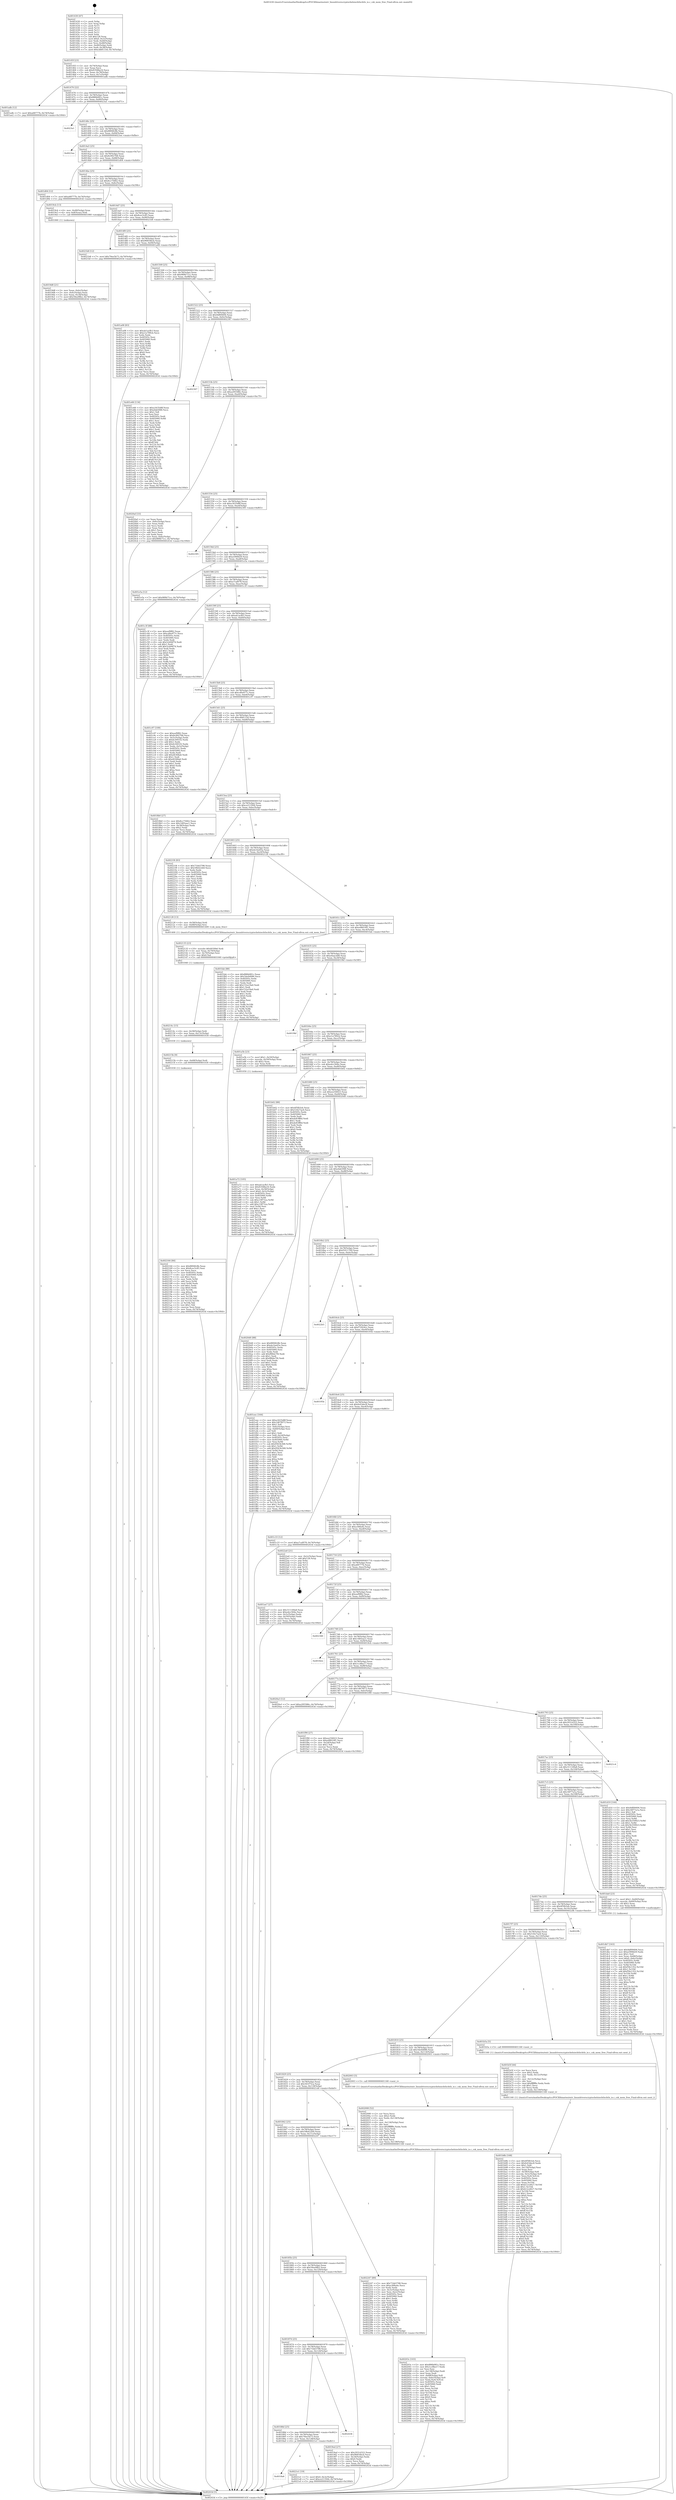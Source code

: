 digraph "0x401430" {
  label = "0x401430 (/mnt/c/Users/mathe/Desktop/tcc/POCII/binaries/extr_linuxdriverscryptochelsiochtlschtls_io.c_csk_mem_free_Final-ollvm.out::main(0))"
  labelloc = "t"
  node[shape=record]

  Entry [label="",width=0.3,height=0.3,shape=circle,fillcolor=black,style=filled]
  "0x40145f" [label="{
     0x40145f [23]\l
     | [instrs]\l
     &nbsp;&nbsp;0x40145f \<+3\>: mov -0x74(%rbp),%eax\l
     &nbsp;&nbsp;0x401462 \<+2\>: mov %eax,%ecx\l
     &nbsp;&nbsp;0x401464 \<+6\>: sub $0x83588a16,%ecx\l
     &nbsp;&nbsp;0x40146a \<+3\>: mov %eax,-0x78(%rbp)\l
     &nbsp;&nbsp;0x40146d \<+3\>: mov %ecx,-0x7c(%rbp)\l
     &nbsp;&nbsp;0x401470 \<+6\>: je 0000000000401adb \<main+0x6ab\>\l
  }"]
  "0x401adb" [label="{
     0x401adb [12]\l
     | [instrs]\l
     &nbsp;&nbsp;0x401adb \<+7\>: movl $0xa68777b,-0x74(%rbp)\l
     &nbsp;&nbsp;0x401ae2 \<+5\>: jmp 000000000040243d \<main+0x100d\>\l
  }"]
  "0x401476" [label="{
     0x401476 [22]\l
     | [instrs]\l
     &nbsp;&nbsp;0x401476 \<+5\>: jmp 000000000040147b \<main+0x4b\>\l
     &nbsp;&nbsp;0x40147b \<+3\>: mov -0x78(%rbp),%eax\l
     &nbsp;&nbsp;0x40147e \<+5\>: sub $0x886b081c,%eax\l
     &nbsp;&nbsp;0x401483 \<+3\>: mov %eax,-0x80(%rbp)\l
     &nbsp;&nbsp;0x401486 \<+6\>: je 00000000004023a1 \<main+0xf71\>\l
  }"]
  Exit [label="",width=0.3,height=0.3,shape=circle,fillcolor=black,style=filled,peripheries=2]
  "0x4023a1" [label="{
     0x4023a1\l
  }", style=dashed]
  "0x40148c" [label="{
     0x40148c [25]\l
     | [instrs]\l
     &nbsp;&nbsp;0x40148c \<+5\>: jmp 0000000000401491 \<main+0x61\>\l
     &nbsp;&nbsp;0x401491 \<+3\>: mov -0x78(%rbp),%eax\l
     &nbsp;&nbsp;0x401494 \<+5\>: sub $0x8894fc8b,%eax\l
     &nbsp;&nbsp;0x401499 \<+6\>: mov %eax,-0x84(%rbp)\l
     &nbsp;&nbsp;0x40149f \<+6\>: je 00000000004023ee \<main+0xfbe\>\l
  }"]
  "0x4018a6" [label="{
     0x4018a6\l
  }", style=dashed]
  "0x4023ee" [label="{
     0x4023ee\l
  }", style=dashed]
  "0x4014a5" [label="{
     0x4014a5 [25]\l
     | [instrs]\l
     &nbsp;&nbsp;0x4014a5 \<+5\>: jmp 00000000004014aa \<main+0x7a\>\l
     &nbsp;&nbsp;0x4014aa \<+3\>: mov -0x78(%rbp),%eax\l
     &nbsp;&nbsp;0x4014ad \<+5\>: sub $0x8c992768,%eax\l
     &nbsp;&nbsp;0x4014b2 \<+6\>: mov %eax,-0x88(%rbp)\l
     &nbsp;&nbsp;0x4014b8 \<+6\>: je 0000000000401d04 \<main+0x8d4\>\l
  }"]
  "0x4021e1" [label="{
     0x4021e1 [19]\l
     | [instrs]\l
     &nbsp;&nbsp;0x4021e1 \<+7\>: movl $0x0,-0x3c(%rbp)\l
     &nbsp;&nbsp;0x4021e8 \<+7\>: movl $0xce213564,-0x74(%rbp)\l
     &nbsp;&nbsp;0x4021ef \<+5\>: jmp 000000000040243d \<main+0x100d\>\l
  }"]
  "0x401d04" [label="{
     0x401d04 [12]\l
     | [instrs]\l
     &nbsp;&nbsp;0x401d04 \<+7\>: movl $0xa68777b,-0x74(%rbp)\l
     &nbsp;&nbsp;0x401d0b \<+5\>: jmp 000000000040243d \<main+0x100d\>\l
  }"]
  "0x4014be" [label="{
     0x4014be [25]\l
     | [instrs]\l
     &nbsp;&nbsp;0x4014be \<+5\>: jmp 00000000004014c3 \<main+0x93\>\l
     &nbsp;&nbsp;0x4014c3 \<+3\>: mov -0x78(%rbp),%eax\l
     &nbsp;&nbsp;0x4014c6 \<+5\>: sub $0x8cc75662,%eax\l
     &nbsp;&nbsp;0x4014cb \<+6\>: mov %eax,-0x8c(%rbp)\l
     &nbsp;&nbsp;0x4014d1 \<+6\>: je 00000000004019cb \<main+0x59b\>\l
  }"]
  "0x40188d" [label="{
     0x40188d [25]\l
     | [instrs]\l
     &nbsp;&nbsp;0x40188d \<+5\>: jmp 0000000000401892 \<main+0x462\>\l
     &nbsp;&nbsp;0x401892 \<+3\>: mov -0x78(%rbp),%eax\l
     &nbsp;&nbsp;0x401895 \<+5\>: sub $0x79ee5b73,%eax\l
     &nbsp;&nbsp;0x40189a \<+6\>: mov %eax,-0x128(%rbp)\l
     &nbsp;&nbsp;0x4018a0 \<+6\>: je 00000000004021e1 \<main+0xdb1\>\l
  }"]
  "0x4019cb" [label="{
     0x4019cb [13]\l
     | [instrs]\l
     &nbsp;&nbsp;0x4019cb \<+4\>: mov -0x48(%rbp),%rax\l
     &nbsp;&nbsp;0x4019cf \<+4\>: mov 0x8(%rax),%rdi\l
     &nbsp;&nbsp;0x4019d3 \<+5\>: call 0000000000401060 \<atoi@plt\>\l
     | [calls]\l
     &nbsp;&nbsp;0x401060 \{1\} (unknown)\l
  }"]
  "0x4014d7" [label="{
     0x4014d7 [25]\l
     | [instrs]\l
     &nbsp;&nbsp;0x4014d7 \<+5\>: jmp 00000000004014dc \<main+0xac\>\l
     &nbsp;&nbsp;0x4014dc \<+3\>: mov -0x78(%rbp),%eax\l
     &nbsp;&nbsp;0x4014df \<+5\>: sub $0x8cec5c85,%eax\l
     &nbsp;&nbsp;0x4014e4 \<+6\>: mov %eax,-0x90(%rbp)\l
     &nbsp;&nbsp;0x4014ea \<+6\>: je 00000000004021b8 \<main+0xd88\>\l
  }"]
  "0x402436" [label="{
     0x402436\l
  }", style=dashed]
  "0x4021b8" [label="{
     0x4021b8 [12]\l
     | [instrs]\l
     &nbsp;&nbsp;0x4021b8 \<+7\>: movl $0x79ee5b73,-0x74(%rbp)\l
     &nbsp;&nbsp;0x4021bf \<+5\>: jmp 000000000040243d \<main+0x100d\>\l
  }"]
  "0x4014f0" [label="{
     0x4014f0 [25]\l
     | [instrs]\l
     &nbsp;&nbsp;0x4014f0 \<+5\>: jmp 00000000004014f5 \<main+0xc5\>\l
     &nbsp;&nbsp;0x4014f5 \<+3\>: mov -0x78(%rbp),%eax\l
     &nbsp;&nbsp;0x4014f8 \<+5\>: sub $0x96854bcb,%eax\l
     &nbsp;&nbsp;0x4014fd \<+6\>: mov %eax,-0x94(%rbp)\l
     &nbsp;&nbsp;0x401503 \<+6\>: je 0000000000401a08 \<main+0x5d8\>\l
  }"]
  "0x402164" [label="{
     0x402164 [84]\l
     | [instrs]\l
     &nbsp;&nbsp;0x402164 \<+5\>: mov $0x8894fc8b,%eax\l
     &nbsp;&nbsp;0x402169 \<+5\>: mov $0x8cec5c85,%esi\l
     &nbsp;&nbsp;0x40216e \<+2\>: xor %ecx,%ecx\l
     &nbsp;&nbsp;0x402170 \<+7\>: mov 0x40505c,%edx\l
     &nbsp;&nbsp;0x402177 \<+8\>: mov 0x405060,%r8d\l
     &nbsp;&nbsp;0x40217f \<+3\>: sub $0x1,%ecx\l
     &nbsp;&nbsp;0x402182 \<+3\>: mov %edx,%r9d\l
     &nbsp;&nbsp;0x402185 \<+3\>: add %ecx,%r9d\l
     &nbsp;&nbsp;0x402188 \<+4\>: imul %r9d,%edx\l
     &nbsp;&nbsp;0x40218c \<+3\>: and $0x1,%edx\l
     &nbsp;&nbsp;0x40218f \<+3\>: cmp $0x0,%edx\l
     &nbsp;&nbsp;0x402192 \<+4\>: sete %r10b\l
     &nbsp;&nbsp;0x402196 \<+4\>: cmp $0xa,%r8d\l
     &nbsp;&nbsp;0x40219a \<+4\>: setl %r11b\l
     &nbsp;&nbsp;0x40219e \<+3\>: mov %r10b,%bl\l
     &nbsp;&nbsp;0x4021a1 \<+3\>: and %r11b,%bl\l
     &nbsp;&nbsp;0x4021a4 \<+3\>: xor %r11b,%r10b\l
     &nbsp;&nbsp;0x4021a7 \<+3\>: or %r10b,%bl\l
     &nbsp;&nbsp;0x4021aa \<+3\>: test $0x1,%bl\l
     &nbsp;&nbsp;0x4021ad \<+3\>: cmovne %esi,%eax\l
     &nbsp;&nbsp;0x4021b0 \<+3\>: mov %eax,-0x74(%rbp)\l
     &nbsp;&nbsp;0x4021b3 \<+5\>: jmp 000000000040243d \<main+0x100d\>\l
  }"]
  "0x401a08" [label="{
     0x401a08 [83]\l
     | [instrs]\l
     &nbsp;&nbsp;0x401a08 \<+5\>: mov $0xab1acfb3,%eax\l
     &nbsp;&nbsp;0x401a0d \<+5\>: mov $0xe1a789cb,%ecx\l
     &nbsp;&nbsp;0x401a12 \<+2\>: xor %edx,%edx\l
     &nbsp;&nbsp;0x401a14 \<+7\>: mov 0x40505c,%esi\l
     &nbsp;&nbsp;0x401a1b \<+7\>: mov 0x405060,%edi\l
     &nbsp;&nbsp;0x401a22 \<+3\>: sub $0x1,%edx\l
     &nbsp;&nbsp;0x401a25 \<+3\>: mov %esi,%r8d\l
     &nbsp;&nbsp;0x401a28 \<+3\>: add %edx,%r8d\l
     &nbsp;&nbsp;0x401a2b \<+4\>: imul %r8d,%esi\l
     &nbsp;&nbsp;0x401a2f \<+3\>: and $0x1,%esi\l
     &nbsp;&nbsp;0x401a32 \<+3\>: cmp $0x0,%esi\l
     &nbsp;&nbsp;0x401a35 \<+4\>: sete %r9b\l
     &nbsp;&nbsp;0x401a39 \<+3\>: cmp $0xa,%edi\l
     &nbsp;&nbsp;0x401a3c \<+4\>: setl %r10b\l
     &nbsp;&nbsp;0x401a40 \<+3\>: mov %r9b,%r11b\l
     &nbsp;&nbsp;0x401a43 \<+3\>: and %r10b,%r11b\l
     &nbsp;&nbsp;0x401a46 \<+3\>: xor %r10b,%r9b\l
     &nbsp;&nbsp;0x401a49 \<+3\>: or %r9b,%r11b\l
     &nbsp;&nbsp;0x401a4c \<+4\>: test $0x1,%r11b\l
     &nbsp;&nbsp;0x401a50 \<+3\>: cmovne %ecx,%eax\l
     &nbsp;&nbsp;0x401a53 \<+3\>: mov %eax,-0x74(%rbp)\l
     &nbsp;&nbsp;0x401a56 \<+5\>: jmp 000000000040243d \<main+0x100d\>\l
  }"]
  "0x401509" [label="{
     0x401509 [25]\l
     | [instrs]\l
     &nbsp;&nbsp;0x401509 \<+5\>: jmp 000000000040150e \<main+0xde\>\l
     &nbsp;&nbsp;0x40150e \<+3\>: mov -0x78(%rbp),%eax\l
     &nbsp;&nbsp;0x401511 \<+5\>: sub $0x989b71cc,%eax\l
     &nbsp;&nbsp;0x401516 \<+6\>: mov %eax,-0x98(%rbp)\l
     &nbsp;&nbsp;0x40151c \<+6\>: je 0000000000401e66 \<main+0xa36\>\l
  }"]
  "0x40215b" [label="{
     0x40215b [9]\l
     | [instrs]\l
     &nbsp;&nbsp;0x40215b \<+4\>: mov -0x68(%rbp),%rdi\l
     &nbsp;&nbsp;0x40215f \<+5\>: call 0000000000401030 \<free@plt\>\l
     | [calls]\l
     &nbsp;&nbsp;0x401030 \{1\} (unknown)\l
  }"]
  "0x401e66" [label="{
     0x401e66 [134]\l
     | [instrs]\l
     &nbsp;&nbsp;0x401e66 \<+5\>: mov $0xa3435d8f,%eax\l
     &nbsp;&nbsp;0x401e6b \<+5\>: mov $0xefab5f48,%ecx\l
     &nbsp;&nbsp;0x401e70 \<+2\>: mov $0x1,%dl\l
     &nbsp;&nbsp;0x401e72 \<+2\>: xor %esi,%esi\l
     &nbsp;&nbsp;0x401e74 \<+7\>: mov 0x40505c,%edi\l
     &nbsp;&nbsp;0x401e7b \<+8\>: mov 0x405060,%r8d\l
     &nbsp;&nbsp;0x401e83 \<+3\>: sub $0x1,%esi\l
     &nbsp;&nbsp;0x401e86 \<+3\>: mov %edi,%r9d\l
     &nbsp;&nbsp;0x401e89 \<+3\>: add %esi,%r9d\l
     &nbsp;&nbsp;0x401e8c \<+4\>: imul %r9d,%edi\l
     &nbsp;&nbsp;0x401e90 \<+3\>: and $0x1,%edi\l
     &nbsp;&nbsp;0x401e93 \<+3\>: cmp $0x0,%edi\l
     &nbsp;&nbsp;0x401e96 \<+4\>: sete %r10b\l
     &nbsp;&nbsp;0x401e9a \<+4\>: cmp $0xa,%r8d\l
     &nbsp;&nbsp;0x401e9e \<+4\>: setl %r11b\l
     &nbsp;&nbsp;0x401ea2 \<+3\>: mov %r10b,%bl\l
     &nbsp;&nbsp;0x401ea5 \<+3\>: xor $0xff,%bl\l
     &nbsp;&nbsp;0x401ea8 \<+3\>: mov %r11b,%r14b\l
     &nbsp;&nbsp;0x401eab \<+4\>: xor $0xff,%r14b\l
     &nbsp;&nbsp;0x401eaf \<+3\>: xor $0x1,%dl\l
     &nbsp;&nbsp;0x401eb2 \<+3\>: mov %bl,%r15b\l
     &nbsp;&nbsp;0x401eb5 \<+4\>: and $0xff,%r15b\l
     &nbsp;&nbsp;0x401eb9 \<+3\>: and %dl,%r10b\l
     &nbsp;&nbsp;0x401ebc \<+3\>: mov %r14b,%r12b\l
     &nbsp;&nbsp;0x401ebf \<+4\>: and $0xff,%r12b\l
     &nbsp;&nbsp;0x401ec3 \<+3\>: and %dl,%r11b\l
     &nbsp;&nbsp;0x401ec6 \<+3\>: or %r10b,%r15b\l
     &nbsp;&nbsp;0x401ec9 \<+3\>: or %r11b,%r12b\l
     &nbsp;&nbsp;0x401ecc \<+3\>: xor %r12b,%r15b\l
     &nbsp;&nbsp;0x401ecf \<+3\>: or %r14b,%bl\l
     &nbsp;&nbsp;0x401ed2 \<+3\>: xor $0xff,%bl\l
     &nbsp;&nbsp;0x401ed5 \<+3\>: or $0x1,%dl\l
     &nbsp;&nbsp;0x401ed8 \<+2\>: and %dl,%bl\l
     &nbsp;&nbsp;0x401eda \<+3\>: or %bl,%r15b\l
     &nbsp;&nbsp;0x401edd \<+4\>: test $0x1,%r15b\l
     &nbsp;&nbsp;0x401ee1 \<+3\>: cmovne %ecx,%eax\l
     &nbsp;&nbsp;0x401ee4 \<+3\>: mov %eax,-0x74(%rbp)\l
     &nbsp;&nbsp;0x401ee7 \<+5\>: jmp 000000000040243d \<main+0x100d\>\l
  }"]
  "0x401522" [label="{
     0x401522 [25]\l
     | [instrs]\l
     &nbsp;&nbsp;0x401522 \<+5\>: jmp 0000000000401527 \<main+0xf7\>\l
     &nbsp;&nbsp;0x401527 \<+3\>: mov -0x78(%rbp),%eax\l
     &nbsp;&nbsp;0x40152a \<+5\>: sub $0x9df09494,%eax\l
     &nbsp;&nbsp;0x40152f \<+6\>: mov %eax,-0x9c(%rbp)\l
     &nbsp;&nbsp;0x401535 \<+6\>: je 0000000000402367 \<main+0xf37\>\l
  }"]
  "0x40214c" [label="{
     0x40214c [15]\l
     | [instrs]\l
     &nbsp;&nbsp;0x40214c \<+4\>: mov -0x58(%rbp),%rdi\l
     &nbsp;&nbsp;0x402150 \<+6\>: mov %eax,-0x13c(%rbp)\l
     &nbsp;&nbsp;0x402156 \<+5\>: call 0000000000401030 \<free@plt\>\l
     | [calls]\l
     &nbsp;&nbsp;0x401030 \{1\} (unknown)\l
  }"]
  "0x402367" [label="{
     0x402367\l
  }", style=dashed]
  "0x40153b" [label="{
     0x40153b [25]\l
     | [instrs]\l
     &nbsp;&nbsp;0x40153b \<+5\>: jmp 0000000000401540 \<main+0x110\>\l
     &nbsp;&nbsp;0x401540 \<+3\>: mov -0x78(%rbp),%eax\l
     &nbsp;&nbsp;0x401543 \<+5\>: sub $0xa295586c,%eax\l
     &nbsp;&nbsp;0x401548 \<+6\>: mov %eax,-0xa0(%rbp)\l
     &nbsp;&nbsp;0x40154e \<+6\>: je 00000000004020af \<main+0xc7f\>\l
  }"]
  "0x402135" [label="{
     0x402135 [23]\l
     | [instrs]\l
     &nbsp;&nbsp;0x402135 \<+10\>: movabs $0x4030b6,%rdi\l
     &nbsp;&nbsp;0x40213f \<+3\>: mov %eax,-0x70(%rbp)\l
     &nbsp;&nbsp;0x402142 \<+3\>: mov -0x70(%rbp),%esi\l
     &nbsp;&nbsp;0x402145 \<+2\>: mov $0x0,%al\l
     &nbsp;&nbsp;0x402147 \<+5\>: call 0000000000401040 \<printf@plt\>\l
     | [calls]\l
     &nbsp;&nbsp;0x401040 \{1\} (unknown)\l
  }"]
  "0x4020af" [label="{
     0x4020af [33]\l
     | [instrs]\l
     &nbsp;&nbsp;0x4020af \<+2\>: xor %eax,%eax\l
     &nbsp;&nbsp;0x4020b1 \<+3\>: mov -0x6c(%rbp),%ecx\l
     &nbsp;&nbsp;0x4020b4 \<+2\>: mov %eax,%edx\l
     &nbsp;&nbsp;0x4020b6 \<+2\>: sub %ecx,%edx\l
     &nbsp;&nbsp;0x4020b8 \<+2\>: mov %eax,%ecx\l
     &nbsp;&nbsp;0x4020ba \<+3\>: sub $0x1,%ecx\l
     &nbsp;&nbsp;0x4020bd \<+2\>: add %ecx,%edx\l
     &nbsp;&nbsp;0x4020bf \<+2\>: sub %edx,%eax\l
     &nbsp;&nbsp;0x4020c1 \<+3\>: mov %eax,-0x6c(%rbp)\l
     &nbsp;&nbsp;0x4020c4 \<+7\>: movl $0x989b71cc,-0x74(%rbp)\l
     &nbsp;&nbsp;0x4020cb \<+5\>: jmp 000000000040243d \<main+0x100d\>\l
  }"]
  "0x401554" [label="{
     0x401554 [25]\l
     | [instrs]\l
     &nbsp;&nbsp;0x401554 \<+5\>: jmp 0000000000401559 \<main+0x129\>\l
     &nbsp;&nbsp;0x401559 \<+3\>: mov -0x78(%rbp),%eax\l
     &nbsp;&nbsp;0x40155c \<+5\>: sub $0xa3435d8f,%eax\l
     &nbsp;&nbsp;0x401561 \<+6\>: mov %eax,-0xa4(%rbp)\l
     &nbsp;&nbsp;0x401567 \<+6\>: je 0000000000402395 \<main+0xf65\>\l
  }"]
  "0x40203c" [label="{
     0x40203c [103]\l
     | [instrs]\l
     &nbsp;&nbsp;0x40203c \<+5\>: mov $0x886b081c,%ecx\l
     &nbsp;&nbsp;0x402041 \<+5\>: mov $0x1cc8be17,%edx\l
     &nbsp;&nbsp;0x402046 \<+2\>: xor %esi,%esi\l
     &nbsp;&nbsp;0x402048 \<+6\>: mov -0x138(%rbp),%edi\l
     &nbsp;&nbsp;0x40204e \<+3\>: imul %eax,%edi\l
     &nbsp;&nbsp;0x402051 \<+4\>: mov -0x68(%rbp),%r8\l
     &nbsp;&nbsp;0x402055 \<+4\>: movslq -0x6c(%rbp),%r9\l
     &nbsp;&nbsp;0x402059 \<+4\>: mov %edi,(%r8,%r9,4)\l
     &nbsp;&nbsp;0x40205d \<+7\>: mov 0x40505c,%eax\l
     &nbsp;&nbsp;0x402064 \<+7\>: mov 0x405060,%edi\l
     &nbsp;&nbsp;0x40206b \<+3\>: sub $0x1,%esi\l
     &nbsp;&nbsp;0x40206e \<+3\>: mov %eax,%r10d\l
     &nbsp;&nbsp;0x402071 \<+3\>: add %esi,%r10d\l
     &nbsp;&nbsp;0x402074 \<+4\>: imul %r10d,%eax\l
     &nbsp;&nbsp;0x402078 \<+3\>: and $0x1,%eax\l
     &nbsp;&nbsp;0x40207b \<+3\>: cmp $0x0,%eax\l
     &nbsp;&nbsp;0x40207e \<+4\>: sete %r11b\l
     &nbsp;&nbsp;0x402082 \<+3\>: cmp $0xa,%edi\l
     &nbsp;&nbsp;0x402085 \<+3\>: setl %bl\l
     &nbsp;&nbsp;0x402088 \<+3\>: mov %r11b,%r14b\l
     &nbsp;&nbsp;0x40208b \<+3\>: and %bl,%r14b\l
     &nbsp;&nbsp;0x40208e \<+3\>: xor %bl,%r11b\l
     &nbsp;&nbsp;0x402091 \<+3\>: or %r11b,%r14b\l
     &nbsp;&nbsp;0x402094 \<+4\>: test $0x1,%r14b\l
     &nbsp;&nbsp;0x402098 \<+3\>: cmovne %edx,%ecx\l
     &nbsp;&nbsp;0x40209b \<+3\>: mov %ecx,-0x74(%rbp)\l
     &nbsp;&nbsp;0x40209e \<+5\>: jmp 000000000040243d \<main+0x100d\>\l
  }"]
  "0x402395" [label="{
     0x402395\l
  }", style=dashed]
  "0x40156d" [label="{
     0x40156d [25]\l
     | [instrs]\l
     &nbsp;&nbsp;0x40156d \<+5\>: jmp 0000000000401572 \<main+0x142\>\l
     &nbsp;&nbsp;0x401572 \<+3\>: mov -0x78(%rbp),%eax\l
     &nbsp;&nbsp;0x401575 \<+5\>: sub $0xa590fd29,%eax\l
     &nbsp;&nbsp;0x40157a \<+6\>: mov %eax,-0xa8(%rbp)\l
     &nbsp;&nbsp;0x401580 \<+6\>: je 0000000000401e5a \<main+0xa2a\>\l
  }"]
  "0x402008" [label="{
     0x402008 [52]\l
     | [instrs]\l
     &nbsp;&nbsp;0x402008 \<+2\>: xor %ecx,%ecx\l
     &nbsp;&nbsp;0x40200a \<+5\>: mov $0x2,%edx\l
     &nbsp;&nbsp;0x40200f \<+6\>: mov %edx,-0x134(%rbp)\l
     &nbsp;&nbsp;0x402015 \<+1\>: cltd\l
     &nbsp;&nbsp;0x402016 \<+6\>: mov -0x134(%rbp),%esi\l
     &nbsp;&nbsp;0x40201c \<+2\>: idiv %esi\l
     &nbsp;&nbsp;0x40201e \<+6\>: imul $0xfffffffe,%edx,%edx\l
     &nbsp;&nbsp;0x402024 \<+2\>: mov %ecx,%edi\l
     &nbsp;&nbsp;0x402026 \<+2\>: sub %edx,%edi\l
     &nbsp;&nbsp;0x402028 \<+2\>: mov %ecx,%edx\l
     &nbsp;&nbsp;0x40202a \<+3\>: sub $0x1,%edx\l
     &nbsp;&nbsp;0x40202d \<+2\>: add %edx,%edi\l
     &nbsp;&nbsp;0x40202f \<+2\>: sub %edi,%ecx\l
     &nbsp;&nbsp;0x402031 \<+6\>: mov %ecx,-0x138(%rbp)\l
     &nbsp;&nbsp;0x402037 \<+5\>: call 0000000000401160 \<next_i\>\l
     | [calls]\l
     &nbsp;&nbsp;0x401160 \{1\} (/mnt/c/Users/mathe/Desktop/tcc/POCII/binaries/extr_linuxdriverscryptochelsiochtlschtls_io.c_csk_mem_free_Final-ollvm.out::next_i)\l
  }"]
  "0x401e5a" [label="{
     0x401e5a [12]\l
     | [instrs]\l
     &nbsp;&nbsp;0x401e5a \<+7\>: movl $0x989b71cc,-0x74(%rbp)\l
     &nbsp;&nbsp;0x401e61 \<+5\>: jmp 000000000040243d \<main+0x100d\>\l
  }"]
  "0x401586" [label="{
     0x401586 [25]\l
     | [instrs]\l
     &nbsp;&nbsp;0x401586 \<+5\>: jmp 000000000040158b \<main+0x15b\>\l
     &nbsp;&nbsp;0x40158b \<+3\>: mov -0x78(%rbp),%eax\l
     &nbsp;&nbsp;0x40158e \<+5\>: sub $0xa7caf078,%eax\l
     &nbsp;&nbsp;0x401593 \<+6\>: mov %eax,-0xac(%rbp)\l
     &nbsp;&nbsp;0x401599 \<+6\>: je 0000000000401c3f \<main+0x80f\>\l
  }"]
  "0x401db7" [label="{
     0x401db7 [163]\l
     | [instrs]\l
     &nbsp;&nbsp;0x401db7 \<+5\>: mov $0x9df09494,%ecx\l
     &nbsp;&nbsp;0x401dbc \<+5\>: mov $0xa590fd29,%edx\l
     &nbsp;&nbsp;0x401dc1 \<+3\>: mov $0x1,%sil\l
     &nbsp;&nbsp;0x401dc4 \<+4\>: mov %rax,-0x68(%rbp)\l
     &nbsp;&nbsp;0x401dc8 \<+7\>: movl $0x0,-0x6c(%rbp)\l
     &nbsp;&nbsp;0x401dcf \<+8\>: mov 0x40505c,%r8d\l
     &nbsp;&nbsp;0x401dd7 \<+8\>: mov 0x405060,%r9d\l
     &nbsp;&nbsp;0x401ddf \<+3\>: mov %r8d,%r10d\l
     &nbsp;&nbsp;0x401de2 \<+7\>: sub $0xf5fe1352,%r10d\l
     &nbsp;&nbsp;0x401de9 \<+4\>: sub $0x1,%r10d\l
     &nbsp;&nbsp;0x401ded \<+7\>: add $0xf5fe1352,%r10d\l
     &nbsp;&nbsp;0x401df4 \<+4\>: imul %r10d,%r8d\l
     &nbsp;&nbsp;0x401df8 \<+4\>: and $0x1,%r8d\l
     &nbsp;&nbsp;0x401dfc \<+4\>: cmp $0x0,%r8d\l
     &nbsp;&nbsp;0x401e00 \<+4\>: sete %r11b\l
     &nbsp;&nbsp;0x401e04 \<+4\>: cmp $0xa,%r9d\l
     &nbsp;&nbsp;0x401e08 \<+3\>: setl %bl\l
     &nbsp;&nbsp;0x401e0b \<+3\>: mov %r11b,%r14b\l
     &nbsp;&nbsp;0x401e0e \<+4\>: xor $0xff,%r14b\l
     &nbsp;&nbsp;0x401e12 \<+3\>: mov %bl,%r15b\l
     &nbsp;&nbsp;0x401e15 \<+4\>: xor $0xff,%r15b\l
     &nbsp;&nbsp;0x401e19 \<+4\>: xor $0x1,%sil\l
     &nbsp;&nbsp;0x401e1d \<+3\>: mov %r14b,%r12b\l
     &nbsp;&nbsp;0x401e20 \<+4\>: and $0xff,%r12b\l
     &nbsp;&nbsp;0x401e24 \<+3\>: and %sil,%r11b\l
     &nbsp;&nbsp;0x401e27 \<+3\>: mov %r15b,%r13b\l
     &nbsp;&nbsp;0x401e2a \<+4\>: and $0xff,%r13b\l
     &nbsp;&nbsp;0x401e2e \<+3\>: and %sil,%bl\l
     &nbsp;&nbsp;0x401e31 \<+3\>: or %r11b,%r12b\l
     &nbsp;&nbsp;0x401e34 \<+3\>: or %bl,%r13b\l
     &nbsp;&nbsp;0x401e37 \<+3\>: xor %r13b,%r12b\l
     &nbsp;&nbsp;0x401e3a \<+3\>: or %r15b,%r14b\l
     &nbsp;&nbsp;0x401e3d \<+4\>: xor $0xff,%r14b\l
     &nbsp;&nbsp;0x401e41 \<+4\>: or $0x1,%sil\l
     &nbsp;&nbsp;0x401e45 \<+3\>: and %sil,%r14b\l
     &nbsp;&nbsp;0x401e48 \<+3\>: or %r14b,%r12b\l
     &nbsp;&nbsp;0x401e4b \<+4\>: test $0x1,%r12b\l
     &nbsp;&nbsp;0x401e4f \<+3\>: cmovne %edx,%ecx\l
     &nbsp;&nbsp;0x401e52 \<+3\>: mov %ecx,-0x74(%rbp)\l
     &nbsp;&nbsp;0x401e55 \<+5\>: jmp 000000000040243d \<main+0x100d\>\l
  }"]
  "0x401c3f" [label="{
     0x401c3f [88]\l
     | [instrs]\l
     &nbsp;&nbsp;0x401c3f \<+5\>: mov $0xeef9f82,%eax\l
     &nbsp;&nbsp;0x401c44 \<+5\>: mov $0xcd0e977c,%ecx\l
     &nbsp;&nbsp;0x401c49 \<+7\>: mov 0x40505c,%edx\l
     &nbsp;&nbsp;0x401c50 \<+7\>: mov 0x405060,%esi\l
     &nbsp;&nbsp;0x401c57 \<+2\>: mov %edx,%edi\l
     &nbsp;&nbsp;0x401c59 \<+6\>: sub $0x5cb94f74,%edi\l
     &nbsp;&nbsp;0x401c5f \<+3\>: sub $0x1,%edi\l
     &nbsp;&nbsp;0x401c62 \<+6\>: add $0x5cb94f74,%edi\l
     &nbsp;&nbsp;0x401c68 \<+3\>: imul %edi,%edx\l
     &nbsp;&nbsp;0x401c6b \<+3\>: and $0x1,%edx\l
     &nbsp;&nbsp;0x401c6e \<+3\>: cmp $0x0,%edx\l
     &nbsp;&nbsp;0x401c71 \<+4\>: sete %r8b\l
     &nbsp;&nbsp;0x401c75 \<+3\>: cmp $0xa,%esi\l
     &nbsp;&nbsp;0x401c78 \<+4\>: setl %r9b\l
     &nbsp;&nbsp;0x401c7c \<+3\>: mov %r8b,%r10b\l
     &nbsp;&nbsp;0x401c7f \<+3\>: and %r9b,%r10b\l
     &nbsp;&nbsp;0x401c82 \<+3\>: xor %r9b,%r8b\l
     &nbsp;&nbsp;0x401c85 \<+3\>: or %r8b,%r10b\l
     &nbsp;&nbsp;0x401c88 \<+4\>: test $0x1,%r10b\l
     &nbsp;&nbsp;0x401c8c \<+3\>: cmovne %ecx,%eax\l
     &nbsp;&nbsp;0x401c8f \<+3\>: mov %eax,-0x74(%rbp)\l
     &nbsp;&nbsp;0x401c92 \<+5\>: jmp 000000000040243d \<main+0x100d\>\l
  }"]
  "0x40159f" [label="{
     0x40159f [25]\l
     | [instrs]\l
     &nbsp;&nbsp;0x40159f \<+5\>: jmp 00000000004015a4 \<main+0x174\>\l
     &nbsp;&nbsp;0x4015a4 \<+3\>: mov -0x78(%rbp),%eax\l
     &nbsp;&nbsp;0x4015a7 \<+5\>: sub $0xab1acfb3,%eax\l
     &nbsp;&nbsp;0x4015ac \<+6\>: mov %eax,-0xb0(%rbp)\l
     &nbsp;&nbsp;0x4015b2 \<+6\>: je 00000000004022cd \<main+0xe9d\>\l
  }"]
  "0x401b8b" [label="{
     0x401b8b [168]\l
     | [instrs]\l
     &nbsp;&nbsp;0x401b8b \<+5\>: mov $0x4f5fb5eb,%ecx\l
     &nbsp;&nbsp;0x401b90 \<+5\>: mov $0xfe43dec8,%edx\l
     &nbsp;&nbsp;0x401b95 \<+3\>: mov $0x1,%dil\l
     &nbsp;&nbsp;0x401b98 \<+6\>: mov -0x130(%rbp),%esi\l
     &nbsp;&nbsp;0x401b9e \<+3\>: imul %eax,%esi\l
     &nbsp;&nbsp;0x401ba1 \<+4\>: mov -0x58(%rbp),%r8\l
     &nbsp;&nbsp;0x401ba5 \<+4\>: movslq -0x5c(%rbp),%r9\l
     &nbsp;&nbsp;0x401ba9 \<+4\>: mov %esi,(%r8,%r9,4)\l
     &nbsp;&nbsp;0x401bad \<+7\>: mov 0x40505c,%eax\l
     &nbsp;&nbsp;0x401bb4 \<+7\>: mov 0x405060,%esi\l
     &nbsp;&nbsp;0x401bbb \<+3\>: mov %eax,%r10d\l
     &nbsp;&nbsp;0x401bbe \<+7\>: add $0xb12cd427,%r10d\l
     &nbsp;&nbsp;0x401bc5 \<+4\>: sub $0x1,%r10d\l
     &nbsp;&nbsp;0x401bc9 \<+7\>: sub $0xb12cd427,%r10d\l
     &nbsp;&nbsp;0x401bd0 \<+4\>: imul %r10d,%eax\l
     &nbsp;&nbsp;0x401bd4 \<+3\>: and $0x1,%eax\l
     &nbsp;&nbsp;0x401bd7 \<+3\>: cmp $0x0,%eax\l
     &nbsp;&nbsp;0x401bda \<+4\>: sete %r11b\l
     &nbsp;&nbsp;0x401bde \<+3\>: cmp $0xa,%esi\l
     &nbsp;&nbsp;0x401be1 \<+3\>: setl %bl\l
     &nbsp;&nbsp;0x401be4 \<+3\>: mov %r11b,%r14b\l
     &nbsp;&nbsp;0x401be7 \<+4\>: xor $0xff,%r14b\l
     &nbsp;&nbsp;0x401beb \<+3\>: mov %bl,%r15b\l
     &nbsp;&nbsp;0x401bee \<+4\>: xor $0xff,%r15b\l
     &nbsp;&nbsp;0x401bf2 \<+4\>: xor $0x0,%dil\l
     &nbsp;&nbsp;0x401bf6 \<+3\>: mov %r14b,%r12b\l
     &nbsp;&nbsp;0x401bf9 \<+4\>: and $0x0,%r12b\l
     &nbsp;&nbsp;0x401bfd \<+3\>: and %dil,%r11b\l
     &nbsp;&nbsp;0x401c00 \<+3\>: mov %r15b,%r13b\l
     &nbsp;&nbsp;0x401c03 \<+4\>: and $0x0,%r13b\l
     &nbsp;&nbsp;0x401c07 \<+3\>: and %dil,%bl\l
     &nbsp;&nbsp;0x401c0a \<+3\>: or %r11b,%r12b\l
     &nbsp;&nbsp;0x401c0d \<+3\>: or %bl,%r13b\l
     &nbsp;&nbsp;0x401c10 \<+3\>: xor %r13b,%r12b\l
     &nbsp;&nbsp;0x401c13 \<+3\>: or %r15b,%r14b\l
     &nbsp;&nbsp;0x401c16 \<+4\>: xor $0xff,%r14b\l
     &nbsp;&nbsp;0x401c1a \<+4\>: or $0x0,%dil\l
     &nbsp;&nbsp;0x401c1e \<+3\>: and %dil,%r14b\l
     &nbsp;&nbsp;0x401c21 \<+3\>: or %r14b,%r12b\l
     &nbsp;&nbsp;0x401c24 \<+4\>: test $0x1,%r12b\l
     &nbsp;&nbsp;0x401c28 \<+3\>: cmovne %edx,%ecx\l
     &nbsp;&nbsp;0x401c2b \<+3\>: mov %ecx,-0x74(%rbp)\l
     &nbsp;&nbsp;0x401c2e \<+5\>: jmp 000000000040243d \<main+0x100d\>\l
  }"]
  "0x4022cd" [label="{
     0x4022cd\l
  }", style=dashed]
  "0x4015b8" [label="{
     0x4015b8 [25]\l
     | [instrs]\l
     &nbsp;&nbsp;0x4015b8 \<+5\>: jmp 00000000004015bd \<main+0x18d\>\l
     &nbsp;&nbsp;0x4015bd \<+3\>: mov -0x78(%rbp),%eax\l
     &nbsp;&nbsp;0x4015c0 \<+5\>: sub $0xcd0e977c,%eax\l
     &nbsp;&nbsp;0x4015c5 \<+6\>: mov %eax,-0xb4(%rbp)\l
     &nbsp;&nbsp;0x4015cb \<+6\>: je 0000000000401c97 \<main+0x867\>\l
  }"]
  "0x401b5f" [label="{
     0x401b5f [44]\l
     | [instrs]\l
     &nbsp;&nbsp;0x401b5f \<+2\>: xor %ecx,%ecx\l
     &nbsp;&nbsp;0x401b61 \<+5\>: mov $0x2,%edx\l
     &nbsp;&nbsp;0x401b66 \<+6\>: mov %edx,-0x12c(%rbp)\l
     &nbsp;&nbsp;0x401b6c \<+1\>: cltd\l
     &nbsp;&nbsp;0x401b6d \<+6\>: mov -0x12c(%rbp),%esi\l
     &nbsp;&nbsp;0x401b73 \<+2\>: idiv %esi\l
     &nbsp;&nbsp;0x401b75 \<+6\>: imul $0xfffffffe,%edx,%edx\l
     &nbsp;&nbsp;0x401b7b \<+3\>: sub $0x1,%ecx\l
     &nbsp;&nbsp;0x401b7e \<+2\>: sub %ecx,%edx\l
     &nbsp;&nbsp;0x401b80 \<+6\>: mov %edx,-0x130(%rbp)\l
     &nbsp;&nbsp;0x401b86 \<+5\>: call 0000000000401160 \<next_i\>\l
     | [calls]\l
     &nbsp;&nbsp;0x401160 \{1\} (/mnt/c/Users/mathe/Desktop/tcc/POCII/binaries/extr_linuxdriverscryptochelsiochtlschtls_io.c_csk_mem_free_Final-ollvm.out::next_i)\l
  }"]
  "0x401c97" [label="{
     0x401c97 [109]\l
     | [instrs]\l
     &nbsp;&nbsp;0x401c97 \<+5\>: mov $0xeef9f82,%eax\l
     &nbsp;&nbsp;0x401c9c \<+5\>: mov $0x8c992768,%ecx\l
     &nbsp;&nbsp;0x401ca1 \<+3\>: mov -0x5c(%rbp),%edx\l
     &nbsp;&nbsp;0x401ca4 \<+6\>: sub $0xfe3001f2,%edx\l
     &nbsp;&nbsp;0x401caa \<+3\>: add $0x1,%edx\l
     &nbsp;&nbsp;0x401cad \<+6\>: add $0xfe3001f2,%edx\l
     &nbsp;&nbsp;0x401cb3 \<+3\>: mov %edx,-0x5c(%rbp)\l
     &nbsp;&nbsp;0x401cb6 \<+7\>: mov 0x40505c,%edx\l
     &nbsp;&nbsp;0x401cbd \<+7\>: mov 0x405060,%esi\l
     &nbsp;&nbsp;0x401cc4 \<+2\>: mov %edx,%edi\l
     &nbsp;&nbsp;0x401cc6 \<+6\>: add $0xd4368a6,%edi\l
     &nbsp;&nbsp;0x401ccc \<+3\>: sub $0x1,%edi\l
     &nbsp;&nbsp;0x401ccf \<+6\>: sub $0xd4368a6,%edi\l
     &nbsp;&nbsp;0x401cd5 \<+3\>: imul %edi,%edx\l
     &nbsp;&nbsp;0x401cd8 \<+3\>: and $0x1,%edx\l
     &nbsp;&nbsp;0x401cdb \<+3\>: cmp $0x0,%edx\l
     &nbsp;&nbsp;0x401cde \<+4\>: sete %r8b\l
     &nbsp;&nbsp;0x401ce2 \<+3\>: cmp $0xa,%esi\l
     &nbsp;&nbsp;0x401ce5 \<+4\>: setl %r9b\l
     &nbsp;&nbsp;0x401ce9 \<+3\>: mov %r8b,%r10b\l
     &nbsp;&nbsp;0x401cec \<+3\>: and %r9b,%r10b\l
     &nbsp;&nbsp;0x401cef \<+3\>: xor %r9b,%r8b\l
     &nbsp;&nbsp;0x401cf2 \<+3\>: or %r8b,%r10b\l
     &nbsp;&nbsp;0x401cf5 \<+4\>: test $0x1,%r10b\l
     &nbsp;&nbsp;0x401cf9 \<+3\>: cmovne %ecx,%eax\l
     &nbsp;&nbsp;0x401cfc \<+3\>: mov %eax,-0x74(%rbp)\l
     &nbsp;&nbsp;0x401cff \<+5\>: jmp 000000000040243d \<main+0x100d\>\l
  }"]
  "0x4015d1" [label="{
     0x4015d1 [25]\l
     | [instrs]\l
     &nbsp;&nbsp;0x4015d1 \<+5\>: jmp 00000000004015d6 \<main+0x1a6\>\l
     &nbsp;&nbsp;0x4015d6 \<+3\>: mov -0x78(%rbp),%eax\l
     &nbsp;&nbsp;0x4015d9 \<+5\>: sub $0xcdb8133d,%eax\l
     &nbsp;&nbsp;0x4015de \<+6\>: mov %eax,-0xb8(%rbp)\l
     &nbsp;&nbsp;0x4015e4 \<+6\>: je 00000000004018b0 \<main+0x480\>\l
  }"]
  "0x401a72" [label="{
     0x401a72 [105]\l
     | [instrs]\l
     &nbsp;&nbsp;0x401a72 \<+5\>: mov $0xab1acfb3,%ecx\l
     &nbsp;&nbsp;0x401a77 \<+5\>: mov $0x83588a16,%edx\l
     &nbsp;&nbsp;0x401a7c \<+4\>: mov %rax,-0x58(%rbp)\l
     &nbsp;&nbsp;0x401a80 \<+7\>: movl $0x0,-0x5c(%rbp)\l
     &nbsp;&nbsp;0x401a87 \<+7\>: mov 0x40505c,%esi\l
     &nbsp;&nbsp;0x401a8e \<+8\>: mov 0x405060,%r8d\l
     &nbsp;&nbsp;0x401a96 \<+3\>: mov %esi,%r9d\l
     &nbsp;&nbsp;0x401a99 \<+7\>: sub $0xc19f73ca,%r9d\l
     &nbsp;&nbsp;0x401aa0 \<+4\>: sub $0x1,%r9d\l
     &nbsp;&nbsp;0x401aa4 \<+7\>: add $0xc19f73ca,%r9d\l
     &nbsp;&nbsp;0x401aab \<+4\>: imul %r9d,%esi\l
     &nbsp;&nbsp;0x401aaf \<+3\>: and $0x1,%esi\l
     &nbsp;&nbsp;0x401ab2 \<+3\>: cmp $0x0,%esi\l
     &nbsp;&nbsp;0x401ab5 \<+4\>: sete %r10b\l
     &nbsp;&nbsp;0x401ab9 \<+4\>: cmp $0xa,%r8d\l
     &nbsp;&nbsp;0x401abd \<+4\>: setl %r11b\l
     &nbsp;&nbsp;0x401ac1 \<+3\>: mov %r10b,%bl\l
     &nbsp;&nbsp;0x401ac4 \<+3\>: and %r11b,%bl\l
     &nbsp;&nbsp;0x401ac7 \<+3\>: xor %r11b,%r10b\l
     &nbsp;&nbsp;0x401aca \<+3\>: or %r10b,%bl\l
     &nbsp;&nbsp;0x401acd \<+3\>: test $0x1,%bl\l
     &nbsp;&nbsp;0x401ad0 \<+3\>: cmovne %edx,%ecx\l
     &nbsp;&nbsp;0x401ad3 \<+3\>: mov %ecx,-0x74(%rbp)\l
     &nbsp;&nbsp;0x401ad6 \<+5\>: jmp 000000000040243d \<main+0x100d\>\l
  }"]
  "0x4018b0" [label="{
     0x4018b0 [27]\l
     | [instrs]\l
     &nbsp;&nbsp;0x4018b0 \<+5\>: mov $0x8cc75662,%eax\l
     &nbsp;&nbsp;0x4018b5 \<+5\>: mov $0x1485eac1,%ecx\l
     &nbsp;&nbsp;0x4018ba \<+3\>: mov -0x38(%rbp),%edx\l
     &nbsp;&nbsp;0x4018bd \<+3\>: cmp $0x2,%edx\l
     &nbsp;&nbsp;0x4018c0 \<+3\>: cmovne %ecx,%eax\l
     &nbsp;&nbsp;0x4018c3 \<+3\>: mov %eax,-0x74(%rbp)\l
     &nbsp;&nbsp;0x4018c6 \<+5\>: jmp 000000000040243d \<main+0x100d\>\l
  }"]
  "0x4015ea" [label="{
     0x4015ea [25]\l
     | [instrs]\l
     &nbsp;&nbsp;0x4015ea \<+5\>: jmp 00000000004015ef \<main+0x1bf\>\l
     &nbsp;&nbsp;0x4015ef \<+3\>: mov -0x78(%rbp),%eax\l
     &nbsp;&nbsp;0x4015f2 \<+5\>: sub $0xce213564,%eax\l
     &nbsp;&nbsp;0x4015f7 \<+6\>: mov %eax,-0xbc(%rbp)\l
     &nbsp;&nbsp;0x4015fd \<+6\>: je 00000000004021f4 \<main+0xdc4\>\l
  }"]
  "0x40243d" [label="{
     0x40243d [5]\l
     | [instrs]\l
     &nbsp;&nbsp;0x40243d \<+5\>: jmp 000000000040145f \<main+0x2f\>\l
  }"]
  "0x401430" [label="{
     0x401430 [47]\l
     | [instrs]\l
     &nbsp;&nbsp;0x401430 \<+1\>: push %rbp\l
     &nbsp;&nbsp;0x401431 \<+3\>: mov %rsp,%rbp\l
     &nbsp;&nbsp;0x401434 \<+2\>: push %r15\l
     &nbsp;&nbsp;0x401436 \<+2\>: push %r14\l
     &nbsp;&nbsp;0x401438 \<+2\>: push %r13\l
     &nbsp;&nbsp;0x40143a \<+2\>: push %r12\l
     &nbsp;&nbsp;0x40143c \<+1\>: push %rbx\l
     &nbsp;&nbsp;0x40143d \<+7\>: sub $0x128,%rsp\l
     &nbsp;&nbsp;0x401444 \<+7\>: movl $0x0,-0x3c(%rbp)\l
     &nbsp;&nbsp;0x40144b \<+3\>: mov %edi,-0x40(%rbp)\l
     &nbsp;&nbsp;0x40144e \<+4\>: mov %rsi,-0x48(%rbp)\l
     &nbsp;&nbsp;0x401452 \<+3\>: mov -0x40(%rbp),%edi\l
     &nbsp;&nbsp;0x401455 \<+3\>: mov %edi,-0x38(%rbp)\l
     &nbsp;&nbsp;0x401458 \<+7\>: movl $0xcdb8133d,-0x74(%rbp)\l
  }"]
  "0x4019d8" [label="{
     0x4019d8 [21]\l
     | [instrs]\l
     &nbsp;&nbsp;0x4019d8 \<+3\>: mov %eax,-0x4c(%rbp)\l
     &nbsp;&nbsp;0x4019db \<+3\>: mov -0x4c(%rbp),%eax\l
     &nbsp;&nbsp;0x4019de \<+3\>: mov %eax,-0x34(%rbp)\l
     &nbsp;&nbsp;0x4019e1 \<+7\>: movl $0x59ee9fb2,-0x74(%rbp)\l
     &nbsp;&nbsp;0x4019e8 \<+5\>: jmp 000000000040243d \<main+0x100d\>\l
  }"]
  "0x401874" [label="{
     0x401874 [25]\l
     | [instrs]\l
     &nbsp;&nbsp;0x401874 \<+5\>: jmp 0000000000401879 \<main+0x449\>\l
     &nbsp;&nbsp;0x401879 \<+3\>: mov -0x78(%rbp),%eax\l
     &nbsp;&nbsp;0x40187c \<+5\>: sub $0x71bb5798,%eax\l
     &nbsp;&nbsp;0x401881 \<+6\>: mov %eax,-0x124(%rbp)\l
     &nbsp;&nbsp;0x401887 \<+6\>: je 0000000000402436 \<main+0x1006\>\l
  }"]
  "0x4021f4" [label="{
     0x4021f4 [83]\l
     | [instrs]\l
     &nbsp;&nbsp;0x4021f4 \<+5\>: mov $0x71bb5798,%eax\l
     &nbsp;&nbsp;0x4021f9 \<+5\>: mov $0x59b422b9,%ecx\l
     &nbsp;&nbsp;0x4021fe \<+2\>: xor %edx,%edx\l
     &nbsp;&nbsp;0x402200 \<+7\>: mov 0x40505c,%esi\l
     &nbsp;&nbsp;0x402207 \<+7\>: mov 0x405060,%edi\l
     &nbsp;&nbsp;0x40220e \<+3\>: sub $0x1,%edx\l
     &nbsp;&nbsp;0x402211 \<+3\>: mov %esi,%r8d\l
     &nbsp;&nbsp;0x402214 \<+3\>: add %edx,%r8d\l
     &nbsp;&nbsp;0x402217 \<+4\>: imul %r8d,%esi\l
     &nbsp;&nbsp;0x40221b \<+3\>: and $0x1,%esi\l
     &nbsp;&nbsp;0x40221e \<+3\>: cmp $0x0,%esi\l
     &nbsp;&nbsp;0x402221 \<+4\>: sete %r9b\l
     &nbsp;&nbsp;0x402225 \<+3\>: cmp $0xa,%edi\l
     &nbsp;&nbsp;0x402228 \<+4\>: setl %r10b\l
     &nbsp;&nbsp;0x40222c \<+3\>: mov %r9b,%r11b\l
     &nbsp;&nbsp;0x40222f \<+3\>: and %r10b,%r11b\l
     &nbsp;&nbsp;0x402232 \<+3\>: xor %r10b,%r9b\l
     &nbsp;&nbsp;0x402235 \<+3\>: or %r9b,%r11b\l
     &nbsp;&nbsp;0x402238 \<+4\>: test $0x1,%r11b\l
     &nbsp;&nbsp;0x40223c \<+3\>: cmovne %ecx,%eax\l
     &nbsp;&nbsp;0x40223f \<+3\>: mov %eax,-0x74(%rbp)\l
     &nbsp;&nbsp;0x402242 \<+5\>: jmp 000000000040243d \<main+0x100d\>\l
  }"]
  "0x401603" [label="{
     0x401603 [25]\l
     | [instrs]\l
     &nbsp;&nbsp;0x401603 \<+5\>: jmp 0000000000401608 \<main+0x1d8\>\l
     &nbsp;&nbsp;0x401608 \<+3\>: mov -0x78(%rbp),%eax\l
     &nbsp;&nbsp;0x40160b \<+5\>: sub $0xde1be65a,%eax\l
     &nbsp;&nbsp;0x401610 \<+6\>: mov %eax,-0xc0(%rbp)\l
     &nbsp;&nbsp;0x401616 \<+6\>: je 0000000000402128 \<main+0xcf8\>\l
  }"]
  "0x4019ed" [label="{
     0x4019ed [27]\l
     | [instrs]\l
     &nbsp;&nbsp;0x4019ed \<+5\>: mov $0x2931d322,%eax\l
     &nbsp;&nbsp;0x4019f2 \<+5\>: mov $0x96854bcb,%ecx\l
     &nbsp;&nbsp;0x4019f7 \<+3\>: mov -0x34(%rbp),%edx\l
     &nbsp;&nbsp;0x4019fa \<+3\>: cmp $0x0,%edx\l
     &nbsp;&nbsp;0x4019fd \<+3\>: cmove %ecx,%eax\l
     &nbsp;&nbsp;0x401a00 \<+3\>: mov %eax,-0x74(%rbp)\l
     &nbsp;&nbsp;0x401a03 \<+5\>: jmp 000000000040243d \<main+0x100d\>\l
  }"]
  "0x402128" [label="{
     0x402128 [13]\l
     | [instrs]\l
     &nbsp;&nbsp;0x402128 \<+4\>: mov -0x58(%rbp),%rdi\l
     &nbsp;&nbsp;0x40212c \<+4\>: mov -0x68(%rbp),%rsi\l
     &nbsp;&nbsp;0x402130 \<+5\>: call 0000000000401400 \<csk_mem_free\>\l
     | [calls]\l
     &nbsp;&nbsp;0x401400 \{1\} (/mnt/c/Users/mathe/Desktop/tcc/POCII/binaries/extr_linuxdriverscryptochelsiochtlschtls_io.c_csk_mem_free_Final-ollvm.out::csk_mem_free)\l
  }"]
  "0x40161c" [label="{
     0x40161c [25]\l
     | [instrs]\l
     &nbsp;&nbsp;0x40161c \<+5\>: jmp 0000000000401621 \<main+0x1f1\>\l
     &nbsp;&nbsp;0x401621 \<+3\>: mov -0x78(%rbp),%eax\l
     &nbsp;&nbsp;0x401624 \<+5\>: sub $0xe08019f1,%eax\l
     &nbsp;&nbsp;0x401629 \<+6\>: mov %eax,-0xc4(%rbp)\l
     &nbsp;&nbsp;0x40162f \<+6\>: je 0000000000401fab \<main+0xb7b\>\l
  }"]
  "0x40185b" [label="{
     0x40185b [25]\l
     | [instrs]\l
     &nbsp;&nbsp;0x40185b \<+5\>: jmp 0000000000401860 \<main+0x430\>\l
     &nbsp;&nbsp;0x401860 \<+3\>: mov -0x78(%rbp),%eax\l
     &nbsp;&nbsp;0x401863 \<+5\>: sub $0x59ee9fb2,%eax\l
     &nbsp;&nbsp;0x401868 \<+6\>: mov %eax,-0x120(%rbp)\l
     &nbsp;&nbsp;0x40186e \<+6\>: je 00000000004019ed \<main+0x5bd\>\l
  }"]
  "0x401fab" [label="{
     0x401fab [88]\l
     | [instrs]\l
     &nbsp;&nbsp;0x401fab \<+5\>: mov $0x886b081c,%eax\l
     &nbsp;&nbsp;0x401fb0 \<+5\>: mov $0x54e0d086,%ecx\l
     &nbsp;&nbsp;0x401fb5 \<+7\>: mov 0x40505c,%edx\l
     &nbsp;&nbsp;0x401fbc \<+7\>: mov 0x405060,%esi\l
     &nbsp;&nbsp;0x401fc3 \<+2\>: mov %edx,%edi\l
     &nbsp;&nbsp;0x401fc5 \<+6\>: add $0x152a19a0,%edi\l
     &nbsp;&nbsp;0x401fcb \<+3\>: sub $0x1,%edi\l
     &nbsp;&nbsp;0x401fce \<+6\>: sub $0x152a19a0,%edi\l
     &nbsp;&nbsp;0x401fd4 \<+3\>: imul %edi,%edx\l
     &nbsp;&nbsp;0x401fd7 \<+3\>: and $0x1,%edx\l
     &nbsp;&nbsp;0x401fda \<+3\>: cmp $0x0,%edx\l
     &nbsp;&nbsp;0x401fdd \<+4\>: sete %r8b\l
     &nbsp;&nbsp;0x401fe1 \<+3\>: cmp $0xa,%esi\l
     &nbsp;&nbsp;0x401fe4 \<+4\>: setl %r9b\l
     &nbsp;&nbsp;0x401fe8 \<+3\>: mov %r8b,%r10b\l
     &nbsp;&nbsp;0x401feb \<+3\>: and %r9b,%r10b\l
     &nbsp;&nbsp;0x401fee \<+3\>: xor %r9b,%r8b\l
     &nbsp;&nbsp;0x401ff1 \<+3\>: or %r8b,%r10b\l
     &nbsp;&nbsp;0x401ff4 \<+4\>: test $0x1,%r10b\l
     &nbsp;&nbsp;0x401ff8 \<+3\>: cmovne %ecx,%eax\l
     &nbsp;&nbsp;0x401ffb \<+3\>: mov %eax,-0x74(%rbp)\l
     &nbsp;&nbsp;0x401ffe \<+5\>: jmp 000000000040243d \<main+0x100d\>\l
  }"]
  "0x401635" [label="{
     0x401635 [25]\l
     | [instrs]\l
     &nbsp;&nbsp;0x401635 \<+5\>: jmp 000000000040163a \<main+0x20a\>\l
     &nbsp;&nbsp;0x40163a \<+3\>: mov -0x78(%rbp),%eax\l
     &nbsp;&nbsp;0x40163d \<+5\>: sub $0xe0aacdd0,%eax\l
     &nbsp;&nbsp;0x401642 \<+6\>: mov %eax,-0xc8(%rbp)\l
     &nbsp;&nbsp;0x401648 \<+6\>: je 00000000004019bf \<main+0x58f\>\l
  }"]
  "0x402247" [label="{
     0x402247 [89]\l
     | [instrs]\l
     &nbsp;&nbsp;0x402247 \<+5\>: mov $0x71bb5798,%eax\l
     &nbsp;&nbsp;0x40224c \<+5\>: mov $0xa368a4e,%ecx\l
     &nbsp;&nbsp;0x402251 \<+2\>: xor %edx,%edx\l
     &nbsp;&nbsp;0x402253 \<+3\>: mov -0x3c(%rbp),%esi\l
     &nbsp;&nbsp;0x402256 \<+3\>: mov %esi,-0x2c(%rbp)\l
     &nbsp;&nbsp;0x402259 \<+7\>: mov 0x40505c,%esi\l
     &nbsp;&nbsp;0x402260 \<+7\>: mov 0x405060,%edi\l
     &nbsp;&nbsp;0x402267 \<+3\>: sub $0x1,%edx\l
     &nbsp;&nbsp;0x40226a \<+3\>: mov %esi,%r8d\l
     &nbsp;&nbsp;0x40226d \<+3\>: add %edx,%r8d\l
     &nbsp;&nbsp;0x402270 \<+4\>: imul %r8d,%esi\l
     &nbsp;&nbsp;0x402274 \<+3\>: and $0x1,%esi\l
     &nbsp;&nbsp;0x402277 \<+3\>: cmp $0x0,%esi\l
     &nbsp;&nbsp;0x40227a \<+4\>: sete %r9b\l
     &nbsp;&nbsp;0x40227e \<+3\>: cmp $0xa,%edi\l
     &nbsp;&nbsp;0x402281 \<+4\>: setl %r10b\l
     &nbsp;&nbsp;0x402285 \<+3\>: mov %r9b,%r11b\l
     &nbsp;&nbsp;0x402288 \<+3\>: and %r10b,%r11b\l
     &nbsp;&nbsp;0x40228b \<+3\>: xor %r10b,%r9b\l
     &nbsp;&nbsp;0x40228e \<+3\>: or %r9b,%r11b\l
     &nbsp;&nbsp;0x402291 \<+4\>: test $0x1,%r11b\l
     &nbsp;&nbsp;0x402295 \<+3\>: cmovne %ecx,%eax\l
     &nbsp;&nbsp;0x402298 \<+3\>: mov %eax,-0x74(%rbp)\l
     &nbsp;&nbsp;0x40229b \<+5\>: jmp 000000000040243d \<main+0x100d\>\l
  }"]
  "0x4019bf" [label="{
     0x4019bf\l
  }", style=dashed]
  "0x40164e" [label="{
     0x40164e [25]\l
     | [instrs]\l
     &nbsp;&nbsp;0x40164e \<+5\>: jmp 0000000000401653 \<main+0x223\>\l
     &nbsp;&nbsp;0x401653 \<+3\>: mov -0x78(%rbp),%eax\l
     &nbsp;&nbsp;0x401656 \<+5\>: sub $0xe1a789cb,%eax\l
     &nbsp;&nbsp;0x40165b \<+6\>: mov %eax,-0xcc(%rbp)\l
     &nbsp;&nbsp;0x401661 \<+6\>: je 0000000000401a5b \<main+0x62b\>\l
  }"]
  "0x401842" [label="{
     0x401842 [25]\l
     | [instrs]\l
     &nbsp;&nbsp;0x401842 \<+5\>: jmp 0000000000401847 \<main+0x417\>\l
     &nbsp;&nbsp;0x401847 \<+3\>: mov -0x78(%rbp),%eax\l
     &nbsp;&nbsp;0x40184a \<+5\>: sub $0x59b422b9,%eax\l
     &nbsp;&nbsp;0x40184f \<+6\>: mov %eax,-0x11c(%rbp)\l
     &nbsp;&nbsp;0x401855 \<+6\>: je 0000000000402247 \<main+0xe17\>\l
  }"]
  "0x401a5b" [label="{
     0x401a5b [23]\l
     | [instrs]\l
     &nbsp;&nbsp;0x401a5b \<+7\>: movl $0x1,-0x50(%rbp)\l
     &nbsp;&nbsp;0x401a62 \<+4\>: movslq -0x50(%rbp),%rax\l
     &nbsp;&nbsp;0x401a66 \<+4\>: shl $0x2,%rax\l
     &nbsp;&nbsp;0x401a6a \<+3\>: mov %rax,%rdi\l
     &nbsp;&nbsp;0x401a6d \<+5\>: call 0000000000401050 \<malloc@plt\>\l
     | [calls]\l
     &nbsp;&nbsp;0x401050 \{1\} (unknown)\l
  }"]
  "0x401667" [label="{
     0x401667 [25]\l
     | [instrs]\l
     &nbsp;&nbsp;0x401667 \<+5\>: jmp 000000000040166c \<main+0x23c\>\l
     &nbsp;&nbsp;0x40166c \<+3\>: mov -0x78(%rbp),%eax\l
     &nbsp;&nbsp;0x40166f \<+5\>: sub $0xedcc564e,%eax\l
     &nbsp;&nbsp;0x401674 \<+6\>: mov %eax,-0xd0(%rbp)\l
     &nbsp;&nbsp;0x40167a \<+6\>: je 0000000000401b02 \<main+0x6d2\>\l
  }"]
  "0x4021d0" [label="{
     0x4021d0\l
  }", style=dashed]
  "0x401b02" [label="{
     0x401b02 [88]\l
     | [instrs]\l
     &nbsp;&nbsp;0x401b02 \<+5\>: mov $0x4f5fb5eb,%eax\l
     &nbsp;&nbsp;0x401b07 \<+5\>: mov $0x53427ac6,%ecx\l
     &nbsp;&nbsp;0x401b0c \<+7\>: mov 0x40505c,%edx\l
     &nbsp;&nbsp;0x401b13 \<+7\>: mov 0x405060,%esi\l
     &nbsp;&nbsp;0x401b1a \<+2\>: mov %edx,%edi\l
     &nbsp;&nbsp;0x401b1c \<+6\>: add $0xde83ff6d,%edi\l
     &nbsp;&nbsp;0x401b22 \<+3\>: sub $0x1,%edi\l
     &nbsp;&nbsp;0x401b25 \<+6\>: sub $0xde83ff6d,%edi\l
     &nbsp;&nbsp;0x401b2b \<+3\>: imul %edi,%edx\l
     &nbsp;&nbsp;0x401b2e \<+3\>: and $0x1,%edx\l
     &nbsp;&nbsp;0x401b31 \<+3\>: cmp $0x0,%edx\l
     &nbsp;&nbsp;0x401b34 \<+4\>: sete %r8b\l
     &nbsp;&nbsp;0x401b38 \<+3\>: cmp $0xa,%esi\l
     &nbsp;&nbsp;0x401b3b \<+4\>: setl %r9b\l
     &nbsp;&nbsp;0x401b3f \<+3\>: mov %r8b,%r10b\l
     &nbsp;&nbsp;0x401b42 \<+3\>: and %r9b,%r10b\l
     &nbsp;&nbsp;0x401b45 \<+3\>: xor %r9b,%r8b\l
     &nbsp;&nbsp;0x401b48 \<+3\>: or %r8b,%r10b\l
     &nbsp;&nbsp;0x401b4b \<+4\>: test $0x1,%r10b\l
     &nbsp;&nbsp;0x401b4f \<+3\>: cmovne %ecx,%eax\l
     &nbsp;&nbsp;0x401b52 \<+3\>: mov %eax,-0x74(%rbp)\l
     &nbsp;&nbsp;0x401b55 \<+5\>: jmp 000000000040243d \<main+0x100d\>\l
  }"]
  "0x401680" [label="{
     0x401680 [25]\l
     | [instrs]\l
     &nbsp;&nbsp;0x401680 \<+5\>: jmp 0000000000401685 \<main+0x255\>\l
     &nbsp;&nbsp;0x401685 \<+3\>: mov -0x78(%rbp),%eax\l
     &nbsp;&nbsp;0x401688 \<+5\>: sub $0xee256023,%eax\l
     &nbsp;&nbsp;0x40168d \<+6\>: mov %eax,-0xd4(%rbp)\l
     &nbsp;&nbsp;0x401693 \<+6\>: je 00000000004020d0 \<main+0xca0\>\l
  }"]
  "0x401829" [label="{
     0x401829 [25]\l
     | [instrs]\l
     &nbsp;&nbsp;0x401829 \<+5\>: jmp 000000000040182e \<main+0x3fe\>\l
     &nbsp;&nbsp;0x40182e \<+3\>: mov -0x78(%rbp),%eax\l
     &nbsp;&nbsp;0x401831 \<+5\>: sub $0x561f75ca,%eax\l
     &nbsp;&nbsp;0x401836 \<+6\>: mov %eax,-0x118(%rbp)\l
     &nbsp;&nbsp;0x40183c \<+6\>: je 00000000004021d0 \<main+0xda0\>\l
  }"]
  "0x4020d0" [label="{
     0x4020d0 [88]\l
     | [instrs]\l
     &nbsp;&nbsp;0x4020d0 \<+5\>: mov $0x8894fc8b,%eax\l
     &nbsp;&nbsp;0x4020d5 \<+5\>: mov $0xde1be65a,%ecx\l
     &nbsp;&nbsp;0x4020da \<+7\>: mov 0x40505c,%edx\l
     &nbsp;&nbsp;0x4020e1 \<+7\>: mov 0x405060,%esi\l
     &nbsp;&nbsp;0x4020e8 \<+2\>: mov %edx,%edi\l
     &nbsp;&nbsp;0x4020ea \<+6\>: add $0xf88de7f4,%edi\l
     &nbsp;&nbsp;0x4020f0 \<+3\>: sub $0x1,%edi\l
     &nbsp;&nbsp;0x4020f3 \<+6\>: sub $0xf88de7f4,%edi\l
     &nbsp;&nbsp;0x4020f9 \<+3\>: imul %edi,%edx\l
     &nbsp;&nbsp;0x4020fc \<+3\>: and $0x1,%edx\l
     &nbsp;&nbsp;0x4020ff \<+3\>: cmp $0x0,%edx\l
     &nbsp;&nbsp;0x402102 \<+4\>: sete %r8b\l
     &nbsp;&nbsp;0x402106 \<+3\>: cmp $0xa,%esi\l
     &nbsp;&nbsp;0x402109 \<+4\>: setl %r9b\l
     &nbsp;&nbsp;0x40210d \<+3\>: mov %r8b,%r10b\l
     &nbsp;&nbsp;0x402110 \<+3\>: and %r9b,%r10b\l
     &nbsp;&nbsp;0x402113 \<+3\>: xor %r9b,%r8b\l
     &nbsp;&nbsp;0x402116 \<+3\>: or %r8b,%r10b\l
     &nbsp;&nbsp;0x402119 \<+4\>: test $0x1,%r10b\l
     &nbsp;&nbsp;0x40211d \<+3\>: cmovne %ecx,%eax\l
     &nbsp;&nbsp;0x402120 \<+3\>: mov %eax,-0x74(%rbp)\l
     &nbsp;&nbsp;0x402123 \<+5\>: jmp 000000000040243d \<main+0x100d\>\l
  }"]
  "0x401699" [label="{
     0x401699 [25]\l
     | [instrs]\l
     &nbsp;&nbsp;0x401699 \<+5\>: jmp 000000000040169e \<main+0x26e\>\l
     &nbsp;&nbsp;0x40169e \<+3\>: mov -0x78(%rbp),%eax\l
     &nbsp;&nbsp;0x4016a1 \<+5\>: sub $0xefab5f48,%eax\l
     &nbsp;&nbsp;0x4016a6 \<+6\>: mov %eax,-0xd8(%rbp)\l
     &nbsp;&nbsp;0x4016ac \<+6\>: je 0000000000401eec \<main+0xabc\>\l
  }"]
  "0x402003" [label="{
     0x402003 [5]\l
     | [instrs]\l
     &nbsp;&nbsp;0x402003 \<+5\>: call 0000000000401160 \<next_i\>\l
     | [calls]\l
     &nbsp;&nbsp;0x401160 \{1\} (/mnt/c/Users/mathe/Desktop/tcc/POCII/binaries/extr_linuxdriverscryptochelsiochtlschtls_io.c_csk_mem_free_Final-ollvm.out::next_i)\l
  }"]
  "0x401eec" [label="{
     0x401eec [164]\l
     | [instrs]\l
     &nbsp;&nbsp;0x401eec \<+5\>: mov $0xa3435d8f,%eax\l
     &nbsp;&nbsp;0x401ef1 \<+5\>: mov $0x1d67f073,%ecx\l
     &nbsp;&nbsp;0x401ef6 \<+2\>: mov $0x1,%dl\l
     &nbsp;&nbsp;0x401ef8 \<+3\>: mov -0x6c(%rbp),%esi\l
     &nbsp;&nbsp;0x401efb \<+3\>: cmp -0x60(%rbp),%esi\l
     &nbsp;&nbsp;0x401efe \<+4\>: setl %dil\l
     &nbsp;&nbsp;0x401f02 \<+4\>: and $0x1,%dil\l
     &nbsp;&nbsp;0x401f06 \<+4\>: mov %dil,-0x2d(%rbp)\l
     &nbsp;&nbsp;0x401f0a \<+7\>: mov 0x40505c,%esi\l
     &nbsp;&nbsp;0x401f11 \<+8\>: mov 0x405060,%r8d\l
     &nbsp;&nbsp;0x401f19 \<+3\>: mov %esi,%r9d\l
     &nbsp;&nbsp;0x401f1c \<+7\>: sub $0x9563b368,%r9d\l
     &nbsp;&nbsp;0x401f23 \<+4\>: sub $0x1,%r9d\l
     &nbsp;&nbsp;0x401f27 \<+7\>: add $0x9563b368,%r9d\l
     &nbsp;&nbsp;0x401f2e \<+4\>: imul %r9d,%esi\l
     &nbsp;&nbsp;0x401f32 \<+3\>: and $0x1,%esi\l
     &nbsp;&nbsp;0x401f35 \<+3\>: cmp $0x0,%esi\l
     &nbsp;&nbsp;0x401f38 \<+4\>: sete %dil\l
     &nbsp;&nbsp;0x401f3c \<+4\>: cmp $0xa,%r8d\l
     &nbsp;&nbsp;0x401f40 \<+4\>: setl %r10b\l
     &nbsp;&nbsp;0x401f44 \<+3\>: mov %dil,%r11b\l
     &nbsp;&nbsp;0x401f47 \<+4\>: xor $0xff,%r11b\l
     &nbsp;&nbsp;0x401f4b \<+3\>: mov %r10b,%bl\l
     &nbsp;&nbsp;0x401f4e \<+3\>: xor $0xff,%bl\l
     &nbsp;&nbsp;0x401f51 \<+3\>: xor $0x0,%dl\l
     &nbsp;&nbsp;0x401f54 \<+3\>: mov %r11b,%r14b\l
     &nbsp;&nbsp;0x401f57 \<+4\>: and $0x0,%r14b\l
     &nbsp;&nbsp;0x401f5b \<+3\>: and %dl,%dil\l
     &nbsp;&nbsp;0x401f5e \<+3\>: mov %bl,%r15b\l
     &nbsp;&nbsp;0x401f61 \<+4\>: and $0x0,%r15b\l
     &nbsp;&nbsp;0x401f65 \<+3\>: and %dl,%r10b\l
     &nbsp;&nbsp;0x401f68 \<+3\>: or %dil,%r14b\l
     &nbsp;&nbsp;0x401f6b \<+3\>: or %r10b,%r15b\l
     &nbsp;&nbsp;0x401f6e \<+3\>: xor %r15b,%r14b\l
     &nbsp;&nbsp;0x401f71 \<+3\>: or %bl,%r11b\l
     &nbsp;&nbsp;0x401f74 \<+4\>: xor $0xff,%r11b\l
     &nbsp;&nbsp;0x401f78 \<+3\>: or $0x0,%dl\l
     &nbsp;&nbsp;0x401f7b \<+3\>: and %dl,%r11b\l
     &nbsp;&nbsp;0x401f7e \<+3\>: or %r11b,%r14b\l
     &nbsp;&nbsp;0x401f81 \<+4\>: test $0x1,%r14b\l
     &nbsp;&nbsp;0x401f85 \<+3\>: cmovne %ecx,%eax\l
     &nbsp;&nbsp;0x401f88 \<+3\>: mov %eax,-0x74(%rbp)\l
     &nbsp;&nbsp;0x401f8b \<+5\>: jmp 000000000040243d \<main+0x100d\>\l
  }"]
  "0x4016b2" [label="{
     0x4016b2 [25]\l
     | [instrs]\l
     &nbsp;&nbsp;0x4016b2 \<+5\>: jmp 00000000004016b7 \<main+0x287\>\l
     &nbsp;&nbsp;0x4016b7 \<+3\>: mov -0x78(%rbp),%eax\l
     &nbsp;&nbsp;0x4016ba \<+5\>: sub $0xf1611769,%eax\l
     &nbsp;&nbsp;0x4016bf \<+6\>: mov %eax,-0xdc(%rbp)\l
     &nbsp;&nbsp;0x4016c5 \<+6\>: je 00000000004022b5 \<main+0xe85\>\l
  }"]
  "0x401810" [label="{
     0x401810 [25]\l
     | [instrs]\l
     &nbsp;&nbsp;0x401810 \<+5\>: jmp 0000000000401815 \<main+0x3e5\>\l
     &nbsp;&nbsp;0x401815 \<+3\>: mov -0x78(%rbp),%eax\l
     &nbsp;&nbsp;0x401818 \<+5\>: sub $0x54e0d086,%eax\l
     &nbsp;&nbsp;0x40181d \<+6\>: mov %eax,-0x114(%rbp)\l
     &nbsp;&nbsp;0x401823 \<+6\>: je 0000000000402003 \<main+0xbd3\>\l
  }"]
  "0x4022b5" [label="{
     0x4022b5\l
  }", style=dashed]
  "0x4016cb" [label="{
     0x4016cb [25]\l
     | [instrs]\l
     &nbsp;&nbsp;0x4016cb \<+5\>: jmp 00000000004016d0 \<main+0x2a0\>\l
     &nbsp;&nbsp;0x4016d0 \<+3\>: mov -0x78(%rbp),%eax\l
     &nbsp;&nbsp;0x4016d3 \<+5\>: sub $0xf72924cc,%eax\l
     &nbsp;&nbsp;0x4016d8 \<+6\>: mov %eax,-0xe0(%rbp)\l
     &nbsp;&nbsp;0x4016de \<+6\>: je 000000000040195b \<main+0x52b\>\l
  }"]
  "0x401b5a" [label="{
     0x401b5a [5]\l
     | [instrs]\l
     &nbsp;&nbsp;0x401b5a \<+5\>: call 0000000000401160 \<next_i\>\l
     | [calls]\l
     &nbsp;&nbsp;0x401160 \{1\} (/mnt/c/Users/mathe/Desktop/tcc/POCII/binaries/extr_linuxdriverscryptochelsiochtlschtls_io.c_csk_mem_free_Final-ollvm.out::next_i)\l
  }"]
  "0x40195b" [label="{
     0x40195b\l
  }", style=dashed]
  "0x4016e4" [label="{
     0x4016e4 [25]\l
     | [instrs]\l
     &nbsp;&nbsp;0x4016e4 \<+5\>: jmp 00000000004016e9 \<main+0x2b9\>\l
     &nbsp;&nbsp;0x4016e9 \<+3\>: mov -0x78(%rbp),%eax\l
     &nbsp;&nbsp;0x4016ec \<+5\>: sub $0xfe43dec8,%eax\l
     &nbsp;&nbsp;0x4016f1 \<+6\>: mov %eax,-0xe4(%rbp)\l
     &nbsp;&nbsp;0x4016f7 \<+6\>: je 0000000000401c33 \<main+0x803\>\l
  }"]
  "0x4017f7" [label="{
     0x4017f7 [25]\l
     | [instrs]\l
     &nbsp;&nbsp;0x4017f7 \<+5\>: jmp 00000000004017fc \<main+0x3cc\>\l
     &nbsp;&nbsp;0x4017fc \<+3\>: mov -0x78(%rbp),%eax\l
     &nbsp;&nbsp;0x4017ff \<+5\>: sub $0x53427ac6,%eax\l
     &nbsp;&nbsp;0x401804 \<+6\>: mov %eax,-0x110(%rbp)\l
     &nbsp;&nbsp;0x40180a \<+6\>: je 0000000000401b5a \<main+0x72a\>\l
  }"]
  "0x401c33" [label="{
     0x401c33 [12]\l
     | [instrs]\l
     &nbsp;&nbsp;0x401c33 \<+7\>: movl $0xa7caf078,-0x74(%rbp)\l
     &nbsp;&nbsp;0x401c3a \<+5\>: jmp 000000000040243d \<main+0x100d\>\l
  }"]
  "0x4016fd" [label="{
     0x4016fd [25]\l
     | [instrs]\l
     &nbsp;&nbsp;0x4016fd \<+5\>: jmp 0000000000401702 \<main+0x2d2\>\l
     &nbsp;&nbsp;0x401702 \<+3\>: mov -0x78(%rbp),%eax\l
     &nbsp;&nbsp;0x401705 \<+5\>: sub $0xa368a4e,%eax\l
     &nbsp;&nbsp;0x40170a \<+6\>: mov %eax,-0xe8(%rbp)\l
     &nbsp;&nbsp;0x401710 \<+6\>: je 00000000004022a0 \<main+0xe70\>\l
  }"]
  "0x4022fb" [label="{
     0x4022fb\l
  }", style=dashed]
  "0x4022a0" [label="{
     0x4022a0 [21]\l
     | [instrs]\l
     &nbsp;&nbsp;0x4022a0 \<+3\>: mov -0x2c(%rbp),%eax\l
     &nbsp;&nbsp;0x4022a3 \<+7\>: add $0x128,%rsp\l
     &nbsp;&nbsp;0x4022aa \<+1\>: pop %rbx\l
     &nbsp;&nbsp;0x4022ab \<+2\>: pop %r12\l
     &nbsp;&nbsp;0x4022ad \<+2\>: pop %r13\l
     &nbsp;&nbsp;0x4022af \<+2\>: pop %r14\l
     &nbsp;&nbsp;0x4022b1 \<+2\>: pop %r15\l
     &nbsp;&nbsp;0x4022b3 \<+1\>: pop %rbp\l
     &nbsp;&nbsp;0x4022b4 \<+1\>: ret\l
  }"]
  "0x401716" [label="{
     0x401716 [25]\l
     | [instrs]\l
     &nbsp;&nbsp;0x401716 \<+5\>: jmp 000000000040171b \<main+0x2eb\>\l
     &nbsp;&nbsp;0x40171b \<+3\>: mov -0x78(%rbp),%eax\l
     &nbsp;&nbsp;0x40171e \<+5\>: sub $0xa68777b,%eax\l
     &nbsp;&nbsp;0x401723 \<+6\>: mov %eax,-0xec(%rbp)\l
     &nbsp;&nbsp;0x401729 \<+6\>: je 0000000000401ae7 \<main+0x6b7\>\l
  }"]
  "0x4017de" [label="{
     0x4017de [25]\l
     | [instrs]\l
     &nbsp;&nbsp;0x4017de \<+5\>: jmp 00000000004017e3 \<main+0x3b3\>\l
     &nbsp;&nbsp;0x4017e3 \<+3\>: mov -0x78(%rbp),%eax\l
     &nbsp;&nbsp;0x4017e6 \<+5\>: sub $0x4f5fb5eb,%eax\l
     &nbsp;&nbsp;0x4017eb \<+6\>: mov %eax,-0x10c(%rbp)\l
     &nbsp;&nbsp;0x4017f1 \<+6\>: je 00000000004022fb \<main+0xecb\>\l
  }"]
  "0x401ae7" [label="{
     0x401ae7 [27]\l
     | [instrs]\l
     &nbsp;&nbsp;0x401ae7 \<+5\>: mov $0x311149a8,%eax\l
     &nbsp;&nbsp;0x401aec \<+5\>: mov $0xedcc564e,%ecx\l
     &nbsp;&nbsp;0x401af1 \<+3\>: mov -0x5c(%rbp),%edx\l
     &nbsp;&nbsp;0x401af4 \<+3\>: cmp -0x50(%rbp),%edx\l
     &nbsp;&nbsp;0x401af7 \<+3\>: cmovl %ecx,%eax\l
     &nbsp;&nbsp;0x401afa \<+3\>: mov %eax,-0x74(%rbp)\l
     &nbsp;&nbsp;0x401afd \<+5\>: jmp 000000000040243d \<main+0x100d\>\l
  }"]
  "0x40172f" [label="{
     0x40172f [25]\l
     | [instrs]\l
     &nbsp;&nbsp;0x40172f \<+5\>: jmp 0000000000401734 \<main+0x304\>\l
     &nbsp;&nbsp;0x401734 \<+3\>: mov -0x78(%rbp),%eax\l
     &nbsp;&nbsp;0x401737 \<+5\>: sub $0xeef9f82,%eax\l
     &nbsp;&nbsp;0x40173c \<+6\>: mov %eax,-0xf0(%rbp)\l
     &nbsp;&nbsp;0x401742 \<+6\>: je 0000000000402348 \<main+0xf18\>\l
  }"]
  "0x401da0" [label="{
     0x401da0 [23]\l
     | [instrs]\l
     &nbsp;&nbsp;0x401da0 \<+7\>: movl $0x1,-0x60(%rbp)\l
     &nbsp;&nbsp;0x401da7 \<+4\>: movslq -0x60(%rbp),%rax\l
     &nbsp;&nbsp;0x401dab \<+4\>: shl $0x2,%rax\l
     &nbsp;&nbsp;0x401daf \<+3\>: mov %rax,%rdi\l
     &nbsp;&nbsp;0x401db2 \<+5\>: call 0000000000401050 \<malloc@plt\>\l
     | [calls]\l
     &nbsp;&nbsp;0x401050 \{1\} (unknown)\l
  }"]
  "0x402348" [label="{
     0x402348\l
  }", style=dashed]
  "0x401748" [label="{
     0x401748 [25]\l
     | [instrs]\l
     &nbsp;&nbsp;0x401748 \<+5\>: jmp 000000000040174d \<main+0x31d\>\l
     &nbsp;&nbsp;0x40174d \<+3\>: mov -0x78(%rbp),%eax\l
     &nbsp;&nbsp;0x401750 \<+5\>: sub $0x1485eac1,%eax\l
     &nbsp;&nbsp;0x401755 \<+6\>: mov %eax,-0xf4(%rbp)\l
     &nbsp;&nbsp;0x40175b \<+6\>: je 00000000004018cb \<main+0x49b\>\l
  }"]
  "0x4017c5" [label="{
     0x4017c5 [25]\l
     | [instrs]\l
     &nbsp;&nbsp;0x4017c5 \<+5\>: jmp 00000000004017ca \<main+0x39a\>\l
     &nbsp;&nbsp;0x4017ca \<+3\>: mov -0x78(%rbp),%eax\l
     &nbsp;&nbsp;0x4017cd \<+5\>: sub $0x34f77a1a,%eax\l
     &nbsp;&nbsp;0x4017d2 \<+6\>: mov %eax,-0x108(%rbp)\l
     &nbsp;&nbsp;0x4017d8 \<+6\>: je 0000000000401da0 \<main+0x970\>\l
  }"]
  "0x4018cb" [label="{
     0x4018cb\l
  }", style=dashed]
  "0x401761" [label="{
     0x401761 [25]\l
     | [instrs]\l
     &nbsp;&nbsp;0x401761 \<+5\>: jmp 0000000000401766 \<main+0x336\>\l
     &nbsp;&nbsp;0x401766 \<+3\>: mov -0x78(%rbp),%eax\l
     &nbsp;&nbsp;0x401769 \<+5\>: sub $0x1cc8be17,%eax\l
     &nbsp;&nbsp;0x40176e \<+6\>: mov %eax,-0xf8(%rbp)\l
     &nbsp;&nbsp;0x401774 \<+6\>: je 00000000004020a3 \<main+0xc73\>\l
  }"]
  "0x401d10" [label="{
     0x401d10 [144]\l
     | [instrs]\l
     &nbsp;&nbsp;0x401d10 \<+5\>: mov $0x9df09494,%eax\l
     &nbsp;&nbsp;0x401d15 \<+5\>: mov $0x34f77a1a,%ecx\l
     &nbsp;&nbsp;0x401d1a \<+2\>: mov $0x1,%dl\l
     &nbsp;&nbsp;0x401d1c \<+7\>: mov 0x40505c,%esi\l
     &nbsp;&nbsp;0x401d23 \<+7\>: mov 0x405060,%edi\l
     &nbsp;&nbsp;0x401d2a \<+3\>: mov %esi,%r8d\l
     &nbsp;&nbsp;0x401d2d \<+7\>: add $0x5b359923,%r8d\l
     &nbsp;&nbsp;0x401d34 \<+4\>: sub $0x1,%r8d\l
     &nbsp;&nbsp;0x401d38 \<+7\>: sub $0x5b359923,%r8d\l
     &nbsp;&nbsp;0x401d3f \<+4\>: imul %r8d,%esi\l
     &nbsp;&nbsp;0x401d43 \<+3\>: and $0x1,%esi\l
     &nbsp;&nbsp;0x401d46 \<+3\>: cmp $0x0,%esi\l
     &nbsp;&nbsp;0x401d49 \<+4\>: sete %r9b\l
     &nbsp;&nbsp;0x401d4d \<+3\>: cmp $0xa,%edi\l
     &nbsp;&nbsp;0x401d50 \<+4\>: setl %r10b\l
     &nbsp;&nbsp;0x401d54 \<+3\>: mov %r9b,%r11b\l
     &nbsp;&nbsp;0x401d57 \<+4\>: xor $0xff,%r11b\l
     &nbsp;&nbsp;0x401d5b \<+3\>: mov %r10b,%bl\l
     &nbsp;&nbsp;0x401d5e \<+3\>: xor $0xff,%bl\l
     &nbsp;&nbsp;0x401d61 \<+3\>: xor $0x0,%dl\l
     &nbsp;&nbsp;0x401d64 \<+3\>: mov %r11b,%r14b\l
     &nbsp;&nbsp;0x401d67 \<+4\>: and $0x0,%r14b\l
     &nbsp;&nbsp;0x401d6b \<+3\>: and %dl,%r9b\l
     &nbsp;&nbsp;0x401d6e \<+3\>: mov %bl,%r15b\l
     &nbsp;&nbsp;0x401d71 \<+4\>: and $0x0,%r15b\l
     &nbsp;&nbsp;0x401d75 \<+3\>: and %dl,%r10b\l
     &nbsp;&nbsp;0x401d78 \<+3\>: or %r9b,%r14b\l
     &nbsp;&nbsp;0x401d7b \<+3\>: or %r10b,%r15b\l
     &nbsp;&nbsp;0x401d7e \<+3\>: xor %r15b,%r14b\l
     &nbsp;&nbsp;0x401d81 \<+3\>: or %bl,%r11b\l
     &nbsp;&nbsp;0x401d84 \<+4\>: xor $0xff,%r11b\l
     &nbsp;&nbsp;0x401d88 \<+3\>: or $0x0,%dl\l
     &nbsp;&nbsp;0x401d8b \<+3\>: and %dl,%r11b\l
     &nbsp;&nbsp;0x401d8e \<+3\>: or %r11b,%r14b\l
     &nbsp;&nbsp;0x401d91 \<+4\>: test $0x1,%r14b\l
     &nbsp;&nbsp;0x401d95 \<+3\>: cmovne %ecx,%eax\l
     &nbsp;&nbsp;0x401d98 \<+3\>: mov %eax,-0x74(%rbp)\l
     &nbsp;&nbsp;0x401d9b \<+5\>: jmp 000000000040243d \<main+0x100d\>\l
  }"]
  "0x4020a3" [label="{
     0x4020a3 [12]\l
     | [instrs]\l
     &nbsp;&nbsp;0x4020a3 \<+7\>: movl $0xa295586c,-0x74(%rbp)\l
     &nbsp;&nbsp;0x4020aa \<+5\>: jmp 000000000040243d \<main+0x100d\>\l
  }"]
  "0x40177a" [label="{
     0x40177a [25]\l
     | [instrs]\l
     &nbsp;&nbsp;0x40177a \<+5\>: jmp 000000000040177f \<main+0x34f\>\l
     &nbsp;&nbsp;0x40177f \<+3\>: mov -0x78(%rbp),%eax\l
     &nbsp;&nbsp;0x401782 \<+5\>: sub $0x1d67f073,%eax\l
     &nbsp;&nbsp;0x401787 \<+6\>: mov %eax,-0xfc(%rbp)\l
     &nbsp;&nbsp;0x40178d \<+6\>: je 0000000000401f90 \<main+0xb60\>\l
  }"]
  "0x4017ac" [label="{
     0x4017ac [25]\l
     | [instrs]\l
     &nbsp;&nbsp;0x4017ac \<+5\>: jmp 00000000004017b1 \<main+0x381\>\l
     &nbsp;&nbsp;0x4017b1 \<+3\>: mov -0x78(%rbp),%eax\l
     &nbsp;&nbsp;0x4017b4 \<+5\>: sub $0x311149a8,%eax\l
     &nbsp;&nbsp;0x4017b9 \<+6\>: mov %eax,-0x104(%rbp)\l
     &nbsp;&nbsp;0x4017bf \<+6\>: je 0000000000401d10 \<main+0x8e0\>\l
  }"]
  "0x401f90" [label="{
     0x401f90 [27]\l
     | [instrs]\l
     &nbsp;&nbsp;0x401f90 \<+5\>: mov $0xee256023,%eax\l
     &nbsp;&nbsp;0x401f95 \<+5\>: mov $0xe08019f1,%ecx\l
     &nbsp;&nbsp;0x401f9a \<+3\>: mov -0x2d(%rbp),%dl\l
     &nbsp;&nbsp;0x401f9d \<+3\>: test $0x1,%dl\l
     &nbsp;&nbsp;0x401fa0 \<+3\>: cmovne %ecx,%eax\l
     &nbsp;&nbsp;0x401fa3 \<+3\>: mov %eax,-0x74(%rbp)\l
     &nbsp;&nbsp;0x401fa6 \<+5\>: jmp 000000000040243d \<main+0x100d\>\l
  }"]
  "0x401793" [label="{
     0x401793 [25]\l
     | [instrs]\l
     &nbsp;&nbsp;0x401793 \<+5\>: jmp 0000000000401798 \<main+0x368\>\l
     &nbsp;&nbsp;0x401798 \<+3\>: mov -0x78(%rbp),%eax\l
     &nbsp;&nbsp;0x40179b \<+5\>: sub $0x2931d322,%eax\l
     &nbsp;&nbsp;0x4017a0 \<+6\>: mov %eax,-0x100(%rbp)\l
     &nbsp;&nbsp;0x4017a6 \<+6\>: je 00000000004021c4 \<main+0xd94\>\l
  }"]
  "0x4021c4" [label="{
     0x4021c4\l
  }", style=dashed]
  Entry -> "0x401430" [label=" 1"]
  "0x40145f" -> "0x401adb" [label=" 1"]
  "0x40145f" -> "0x401476" [label=" 33"]
  "0x4022a0" -> Exit [label=" 1"]
  "0x401476" -> "0x4023a1" [label=" 0"]
  "0x401476" -> "0x40148c" [label=" 33"]
  "0x402247" -> "0x40243d" [label=" 1"]
  "0x40148c" -> "0x4023ee" [label=" 0"]
  "0x40148c" -> "0x4014a5" [label=" 33"]
  "0x4021f4" -> "0x40243d" [label=" 1"]
  "0x4014a5" -> "0x401d04" [label=" 1"]
  "0x4014a5" -> "0x4014be" [label=" 32"]
  "0x4021e1" -> "0x40243d" [label=" 1"]
  "0x4014be" -> "0x4019cb" [label=" 1"]
  "0x4014be" -> "0x4014d7" [label=" 31"]
  "0x40188d" -> "0x4021e1" [label=" 1"]
  "0x4014d7" -> "0x4021b8" [label=" 1"]
  "0x4014d7" -> "0x4014f0" [label=" 30"]
  "0x40188d" -> "0x4018a6" [label=" 0"]
  "0x4014f0" -> "0x401a08" [label=" 1"]
  "0x4014f0" -> "0x401509" [label=" 29"]
  "0x401874" -> "0x402436" [label=" 0"]
  "0x401509" -> "0x401e66" [label=" 2"]
  "0x401509" -> "0x401522" [label=" 27"]
  "0x401874" -> "0x40188d" [label=" 1"]
  "0x401522" -> "0x402367" [label=" 0"]
  "0x401522" -> "0x40153b" [label=" 27"]
  "0x4021b8" -> "0x40243d" [label=" 1"]
  "0x40153b" -> "0x4020af" [label=" 1"]
  "0x40153b" -> "0x401554" [label=" 26"]
  "0x402164" -> "0x40243d" [label=" 1"]
  "0x401554" -> "0x402395" [label=" 0"]
  "0x401554" -> "0x40156d" [label=" 26"]
  "0x40215b" -> "0x402164" [label=" 1"]
  "0x40156d" -> "0x401e5a" [label=" 1"]
  "0x40156d" -> "0x401586" [label=" 25"]
  "0x40214c" -> "0x40215b" [label=" 1"]
  "0x401586" -> "0x401c3f" [label=" 1"]
  "0x401586" -> "0x40159f" [label=" 24"]
  "0x402135" -> "0x40214c" [label=" 1"]
  "0x40159f" -> "0x4022cd" [label=" 0"]
  "0x40159f" -> "0x4015b8" [label=" 24"]
  "0x402128" -> "0x402135" [label=" 1"]
  "0x4015b8" -> "0x401c97" [label=" 1"]
  "0x4015b8" -> "0x4015d1" [label=" 23"]
  "0x4020d0" -> "0x40243d" [label=" 1"]
  "0x4015d1" -> "0x4018b0" [label=" 1"]
  "0x4015d1" -> "0x4015ea" [label=" 22"]
  "0x4018b0" -> "0x40243d" [label=" 1"]
  "0x401430" -> "0x40145f" [label=" 1"]
  "0x40243d" -> "0x40145f" [label=" 33"]
  "0x4019cb" -> "0x4019d8" [label=" 1"]
  "0x4019d8" -> "0x40243d" [label=" 1"]
  "0x4020af" -> "0x40243d" [label=" 1"]
  "0x4015ea" -> "0x4021f4" [label=" 1"]
  "0x4015ea" -> "0x401603" [label=" 21"]
  "0x4020a3" -> "0x40243d" [label=" 1"]
  "0x401603" -> "0x402128" [label=" 1"]
  "0x401603" -> "0x40161c" [label=" 20"]
  "0x40203c" -> "0x40243d" [label=" 1"]
  "0x40161c" -> "0x401fab" [label=" 1"]
  "0x40161c" -> "0x401635" [label=" 19"]
  "0x402003" -> "0x402008" [label=" 1"]
  "0x401635" -> "0x4019bf" [label=" 0"]
  "0x401635" -> "0x40164e" [label=" 19"]
  "0x401fab" -> "0x40243d" [label=" 1"]
  "0x40164e" -> "0x401a5b" [label=" 1"]
  "0x40164e" -> "0x401667" [label=" 18"]
  "0x401eec" -> "0x40243d" [label=" 2"]
  "0x401667" -> "0x401b02" [label=" 1"]
  "0x401667" -> "0x401680" [label=" 17"]
  "0x401e66" -> "0x40243d" [label=" 2"]
  "0x401680" -> "0x4020d0" [label=" 1"]
  "0x401680" -> "0x401699" [label=" 16"]
  "0x401db7" -> "0x40243d" [label=" 1"]
  "0x401699" -> "0x401eec" [label=" 2"]
  "0x401699" -> "0x4016b2" [label=" 14"]
  "0x401da0" -> "0x401db7" [label=" 1"]
  "0x4016b2" -> "0x4022b5" [label=" 0"]
  "0x4016b2" -> "0x4016cb" [label=" 14"]
  "0x401d04" -> "0x40243d" [label=" 1"]
  "0x4016cb" -> "0x40195b" [label=" 0"]
  "0x4016cb" -> "0x4016e4" [label=" 14"]
  "0x401c97" -> "0x40243d" [label=" 1"]
  "0x4016e4" -> "0x401c33" [label=" 1"]
  "0x4016e4" -> "0x4016fd" [label=" 13"]
  "0x401c33" -> "0x40243d" [label=" 1"]
  "0x4016fd" -> "0x4022a0" [label=" 1"]
  "0x4016fd" -> "0x401716" [label=" 12"]
  "0x401b8b" -> "0x40243d" [label=" 1"]
  "0x401716" -> "0x401ae7" [label=" 2"]
  "0x401716" -> "0x40172f" [label=" 10"]
  "0x401b5a" -> "0x401b5f" [label=" 1"]
  "0x40172f" -> "0x402348" [label=" 0"]
  "0x40172f" -> "0x401748" [label=" 10"]
  "0x401b02" -> "0x40243d" [label=" 1"]
  "0x401748" -> "0x4018cb" [label=" 0"]
  "0x401748" -> "0x401761" [label=" 10"]
  "0x401adb" -> "0x40243d" [label=" 1"]
  "0x401761" -> "0x4020a3" [label=" 1"]
  "0x401761" -> "0x40177a" [label=" 9"]
  "0x401a72" -> "0x40243d" [label=" 1"]
  "0x40177a" -> "0x401f90" [label=" 2"]
  "0x40177a" -> "0x401793" [label=" 7"]
  "0x401a08" -> "0x40243d" [label=" 1"]
  "0x401793" -> "0x4021c4" [label=" 0"]
  "0x401793" -> "0x4017ac" [label=" 7"]
  "0x401a5b" -> "0x401a72" [label=" 1"]
  "0x4017ac" -> "0x401d10" [label=" 1"]
  "0x4017ac" -> "0x4017c5" [label=" 6"]
  "0x401ae7" -> "0x40243d" [label=" 2"]
  "0x4017c5" -> "0x401da0" [label=" 1"]
  "0x4017c5" -> "0x4017de" [label=" 5"]
  "0x401b5f" -> "0x401b8b" [label=" 1"]
  "0x4017de" -> "0x4022fb" [label=" 0"]
  "0x4017de" -> "0x4017f7" [label=" 5"]
  "0x401c3f" -> "0x40243d" [label=" 1"]
  "0x4017f7" -> "0x401b5a" [label=" 1"]
  "0x4017f7" -> "0x401810" [label=" 4"]
  "0x401d10" -> "0x40243d" [label=" 1"]
  "0x401810" -> "0x402003" [label=" 1"]
  "0x401810" -> "0x401829" [label=" 3"]
  "0x401e5a" -> "0x40243d" [label=" 1"]
  "0x401829" -> "0x4021d0" [label=" 0"]
  "0x401829" -> "0x401842" [label=" 3"]
  "0x401f90" -> "0x40243d" [label=" 2"]
  "0x401842" -> "0x402247" [label=" 1"]
  "0x401842" -> "0x40185b" [label=" 2"]
  "0x402008" -> "0x40203c" [label=" 1"]
  "0x40185b" -> "0x4019ed" [label=" 1"]
  "0x40185b" -> "0x401874" [label=" 1"]
  "0x4019ed" -> "0x40243d" [label=" 1"]
}
